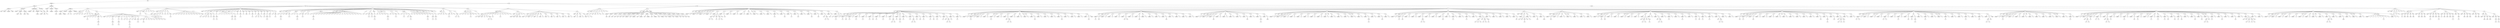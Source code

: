 digraph Tree {
	"t0" [label = "TEI"];
	"t1" [label = "teiHeader"];
	"t2" [label = "fileDesc"];
	"t3" [label = "titleStmt"];
	"t4" [label = "title"];
	"t5" [label = "author"];
	"t6" [label = "principal"];
	"t7" [label = "editor"];
	"t8" [label = "editionStmt"];
	"t9" [label = "edition"];
	"t10" [label = "respStmt"];
	"t11" [label = "name"];
	"t12" [label = "resp"];
	"t13" [label = "respStmt"];
	"t14" [label = "name"];
	"t15" [label = "resp"];
	"t16" [label = "publicationStmt"];
	"t17" [label = "publisher"];
	"t18" [label = "date"];
	"t19" [label = "availability"];
	"t20" [label = "licence"];
	"t21" [label = "idno"];
	"t22" [label = "sourceDesc"];
	"t23" [label = "bibl"];
	"t24" [label = "author"];
	"t25" [label = "title"];
	"t26" [label = "hi"];
	"t27" [label = "profileDesc"];
	"t28" [label = "creation"];
	"t29" [label = "date"];
	"t30" [label = "langUsage"];
	"t31" [label = "language"];
	"t32" [label = "textClass"];
	"t33" [label = "keywords"];
	"t34" [label = "term"];
	"t35" [label = "text"];
	"t36" [label = "front"];
	"t37" [label = "titlePage"];
	"t38" [label = "docTitle"];
	"t39" [label = "titlePart"];
	"t40" [label = "titlePart"];
	"t41" [label = "docAuthor"];
	"t42" [label = "docImprint"];
	"t43" [label = "lb"];
	"t44" [label = "hi"];
	"t45" [label = "docEdition"];
	"t46" [label = "div"];
	"t47" [label = "head"];
	"t48" [label = "p"];
	"t49" [label = "hi"];
	"t50" [label = "hi"];
	"t51" [label = "hi"];
	"t52" [label = "hi"];
	"t53" [label = "p"];
	"t54" [label = "p"];
	"t55" [label = "hi"];
	"t56" [label = "hi"];
	"t57" [label = "hi"];
	"t58" [label = "hi"];
	"t59" [label = "div"];
	"t60" [label = "head"];
	"t61" [label = "div"];
	"t62" [label = "head"];
	"t63" [label = "p"];
	"t64" [label = "hi"];
	"t65" [label = "p"];
	"t66" [label = "p"];
	"t67" [label = "p"];
	"t68" [label = "quote"];
	"t69" [label = "p"];
	"t70" [label = "note"];
	"t71" [label = "hi"];
	"t72" [label = "p"];
	"t73" [label = "div"];
	"t74" [label = "head"];
	"t75" [label = "p"];
	"t76" [label = "p"];
	"t77" [label = "quote"];
	"t78" [label = "p"];
	"t79" [label = "note"];
	"t80" [label = "hi"];
	"t81" [label = "p"];
	"t82" [label = "quote"];
	"t83" [label = "p"];
	"t84" [label = "note"];
	"t85" [label = "hi"];
	"t86" [label = "p"];
	"t87" [label = "hi"];
	"t88" [label = "p"];
	"t89" [label = "p"];
	"t90" [label = "hi"];
	"t91" [label = "hi"];
	"t92" [label = "p"];
	"t93" [label = "quote"];
	"t94" [label = "p"];
	"t95" [label = "note"];
	"t96" [label = "hi"];
	"t97" [label = "hi"];
	"t98" [label = "p"];
	"t99" [label = "hi"];
	"t100" [label = "note"];
	"t101" [label = "p"];
	"t102" [label = "note"];
	"t103" [label = "hi"];
	"t104" [label = "p"];
	"t105" [label = "hi"];
	"t106" [label = "note"];
	"t107" [label = "hi"];
	"t108" [label = "hi"];
	"t109" [label = "hi"];
	"t110" [label = "hi"];
	"t111" [label = "hi"];
	"t112" [label = "p"];
	"t113" [label = "hi"];
	"t114" [label = "hi"];
	"t115" [label = "hi"];
	"t116" [label = "div"];
	"t117" [label = "head"];
	"t118" [label = "p"];
	"t119" [label = "hi"];
	"t120" [label = "quote"];
	"t121" [label = "p"];
	"t122" [label = "note"];
	"t123" [label = "hi"];
	"t124" [label = "p"];
	"t125" [label = "p"];
	"t126" [label = "p"];
	"t127" [label = "p"];
	"t128" [label = "note"];
	"t129" [label = "hi"];
	"t130" [label = "div"];
	"t131" [label = "head"];
	"t132" [label = "p"];
	"t133" [label = "note"];
	"t134" [label = "hi"];
	"t135" [label = "p"];
	"t136" [label = "hi"];
	"t137" [label = "hi"];
	"t138" [label = "hi"];
	"t139" [label = "p"];
	"t140" [label = "hi"];
	"t141" [label = "p"];
	"t142" [label = "hi"];
	"t143" [label = "note"];
	"t144" [label = "hi"];
	"t145" [label = "p"];
	"t146" [label = "hi"];
	"t147" [label = "hi"];
	"t148" [label = "hi"];
	"t149" [label = "hi"];
	"t150" [label = "hi"];
	"t151" [label = "hi"];
	"t152" [label = "hi"];
	"t153" [label = "hi"];
	"t154" [label = "hi"];
	"t155" [label = "hi"];
	"t156" [label = "hi"];
	"t157" [label = "p"];
	"t158" [label = "note"];
	"t159" [label = "hi"];
	"t160" [label = "div"];
	"t161" [label = "head"];
	"t162" [label = "p"];
	"t163" [label = "p"];
	"t164" [label = "hi"];
	"t165" [label = "note"];
	"t166" [label = "hi"];
	"t167" [label = "hi"];
	"t168" [label = "hi"];
	"t169" [label = "note"];
	"t170" [label = "hi"];
	"t171" [label = "quote"];
	"t172" [label = "p"];
	"t173" [label = "note"];
	"t174" [label = "hi"];
	"t175" [label = "p"];
	"t176" [label = "quote"];
	"t177" [label = "p"];
	"t178" [label = "note"];
	"t179" [label = "hi"];
	"t180" [label = "p"];
	"t181" [label = "quote"];
	"t182" [label = "l"];
	"t183" [label = "l"];
	"t184" [label = "l"];
	"t185" [label = "l"];
	"t186" [label = "l"];
	"t187" [label = "l"];
	"t188" [label = "note"];
	"t189" [label = "hi"];
	"t190" [label = "p"];
	"t191" [label = "quote"];
	"t192" [label = "p"];
	"t193" [label = "note"];
	"t194" [label = "hi"];
	"t195" [label = "p"];
	"t196" [label = "p"];
	"t197" [label = "quote"];
	"t198" [label = "p"];
	"t199" [label = "list"];
	"t200" [label = "item"];
	"t201" [label = "hi"];
	"t202" [label = "quote"];
	"t203" [label = "p"];
	"t204" [label = "list"];
	"t205" [label = "item"];
	"t206" [label = "quote"];
	"t207" [label = "p"];
	"t208" [label = "list"];
	"t209" [label = "item"];
	"t210" [label = "hi"];
	"t211" [label = "quote"];
	"t212" [label = "p"];
	"t213" [label = "list"];
	"t214" [label = "item"];
	"t215" [label = "hi"];
	"t216" [label = "hi"];
	"t217" [label = "hi"];
	"t218" [label = "quote"];
	"t219" [label = "p"];
	"t220" [label = "list"];
	"t221" [label = "item"];
	"t222" [label = "hi"];
	"t223" [label = "quote"];
	"t224" [label = "p"];
	"t225" [label = "note"];
	"t226" [label = "hi"];
	"t227" [label = "p"];
	"t228" [label = "note"];
	"t229" [label = "hi"];
	"t230" [label = "p"];
	"t231" [label = "p"];
	"t232" [label = "hi"];
	"t233" [label = "note"];
	"t234" [label = "hi"];
	"t235" [label = "div"];
	"t236" [label = "head"];
	"t237" [label = "p"];
	"t238" [label = "hi"];
	"t239" [label = "quote"];
	"t240" [label = "p"];
	"t241" [label = "note"];
	"t242" [label = "hi"];
	"t243" [label = "p"];
	"t244" [label = "hi"];
	"t245" [label = "note"];
	"t246" [label = "note"];
	"t247" [label = "hi"];
	"t248" [label = "quote"];
	"t249" [label = "p"];
	"t250" [label = "p"];
	"t251" [label = "p"];
	"t252" [label = "note"];
	"t253" [label = "hi"];
	"t254" [label = "p"];
	"t255" [label = "p"];
	"t256" [label = "hi"];
	"t257" [label = "note"];
	"t258" [label = "hi"];
	"t259" [label = "p"];
	"t260" [label = "hi"];
	"t261" [label = "hi"];
	"t262" [label = "quote"];
	"t263" [label = "p"];
	"t264" [label = "p"];
	"t265" [label = "quote"];
	"t266" [label = "p"];
	"t267" [label = "note"];
	"t268" [label = "hi"];
	"t269" [label = "p"];
	"t270" [label = "hi"];
	"t271" [label = "quote"];
	"t272" [label = "p"];
	"t273" [label = "p"];
	"t274" [label = "p"];
	"t275" [label = "p"];
	"t276" [label = "p"];
	"t277" [label = "p"];
	"t278" [label = "p"];
	"t279" [label = "p"];
	"t280" [label = "p"];
	"t281" [label = "p"];
	"t282" [label = "p"];
	"t283" [label = "p"];
	"t284" [label = "p"];
	"t285" [label = "p"];
	"t286" [label = "p"];
	"t287" [label = "p"];
	"t288" [label = "p"];
	"t289" [label = "p"];
	"t290" [label = "hi"];
	"t291" [label = "p"];
	"t292" [label = "hi"];
	"t293" [label = "note"];
	"t294" [label = "hi"];
	"t295" [label = "note"];
	"t296" [label = "hi"];
	"t297" [label = "quote"];
	"t298" [label = "p"];
	"t299" [label = "note"];
	"t300" [label = "hi"];
	"t301" [label = "p"];
	"t302" [label = "hi"];
	"t303" [label = "hi"];
	"t304" [label = "hi"];
	"t305" [label = "hi"];
	"t306" [label = "quote"];
	"t307" [label = "p"];
	"t308" [label = "note"];
	"t309" [label = "hi"];
	"t310" [label = "p"];
	"t311" [label = "p"];
	"t312" [label = "hi"];
	"t313" [label = "hi"];
	"t314" [label = "note"];
	"t315" [label = "hi"];
	"t316" [label = "p"];
	"t317" [label = "hi"];
	"t318" [label = "quote"];
	"t319" [label = "p"];
	"t320" [label = "p"];
	"t321" [label = "hi"];
	"t322" [label = "p"];
	"t323" [label = "p"];
	"t324" [label = "hi"];
	"t325" [label = "note"];
	"t326" [label = "hi"];
	"t327" [label = "p"];
	"t328" [label = "hi"];
	"t329" [label = "hi"];
	"t330" [label = "hi"];
	"t331" [label = "hi"];
	"t332" [label = "p"];
	"t333" [label = "hi"];
	"t334" [label = "hi"];
	"t335" [label = "quote"];
	"t336" [label = "p"];
	"t337" [label = "note"];
	"t338" [label = "hi"];
	"t339" [label = "p"];
	"t340" [label = "hi"];
	"t341" [label = "quote"];
	"t342" [label = "p"];
	"t343" [label = "note"];
	"t344" [label = "hi"];
	"t345" [label = "p"];
	"t346" [label = "p"];
	"t347" [label = "quote"];
	"t348" [label = "p"];
	"t349" [label = "note"];
	"t350" [label = "hi"];
	"t351" [label = "p"];
	"t352" [label = "div"];
	"t353" [label = "head"];
	"t354" [label = "p"];
	"t355" [label = "hi"];
	"t356" [label = "hi"];
	"t357" [label = "hi"];
	"t358" [label = "hi"];
	"t359" [label = "p"];
	"t360" [label = "note"];
	"t361" [label = "hi"];
	"t362" [label = "hi"];
	"t363" [label = "hi"];
	"t364" [label = "p"];
	"t365" [label = "note"];
	"t366" [label = "hi"];
	"t367" [label = "hi"];
	"t368" [label = "div"];
	"t369" [label = "head"];
	"t370" [label = "p"];
	"t371" [label = "hi"];
	"t372" [label = "hi"];
	"t373" [label = "hi"];
	"t374" [label = "hi"];
	"t375" [label = "note"];
	"t376" [label = "hi"];
	"t377" [label = "hi"];
	"t378" [label = "hi"];
	"t379" [label = "p"];
	"t380" [label = "p"];
	"t381" [label = "hi"];
	"t382" [label = "div"];
	"t383" [label = "head"];
	"t384" [label = "div"];
	"t385" [label = "head"];
	"t386" [label = "p"];
	"t387" [label = "hi"];
	"t388" [label = "note"];
	"t389" [label = "note"];
	"t390" [label = "hi"];
	"t391" [label = "hi"];
	"t392" [label = "note"];
	"t393" [label = "hi"];
	"t394" [label = "hi"];
	"t395" [label = "p"];
	"t396" [label = "p"];
	"t397" [label = "p"];
	"t398" [label = "hi"];
	"t399" [label = "p"];
	"t400" [label = "p"];
	"t401" [label = "p"];
	"t402" [label = "hi"];
	"t403" [label = "p"];
	"t404" [label = "p"];
	"t405" [label = "p"];
	"t406" [label = "p"];
	"t407" [label = "div"];
	"t408" [label = "head"];
	"t409" [label = "p"];
	"t410" [label = "list"];
	"t411" [label = "item"];
	"t412" [label = "item"];
	"t413" [label = "item"];
	"t414" [label = "item"];
	"t415" [label = "p"];
	"t416" [label = "p"];
	"t417" [label = "div"];
	"t418" [label = "head"];
	"t419" [label = "p"];
	"t420" [label = "div"];
	"t421" [label = "head"];
	"t422" [label = "p"];
	"t423" [label = "div"];
	"t424" [label = "head"];
	"t425" [label = "p"];
	"t426" [label = "div"];
	"t427" [label = "head"];
	"t428" [label = "p"];
	"t429" [label = "div"];
	"t430" [label = "head"];
	"t431" [label = "p"];
	"t432" [label = "div"];
	"t433" [label = "head"];
	"t434" [label = "p"];
	"t435" [label = "div"];
	"t436" [label = "head"];
	"t437" [label = "p"];
	"t438" [label = "div"];
	"t439" [label = "head"];
	"t440" [label = "p"];
	"t441" [label = "div"];
	"t442" [label = "head"];
	"t443" [label = "p"];
	"t444" [label = "div"];
	"t445" [label = "head"];
	"t446" [label = "p"];
	"t447" [label = "div"];
	"t448" [label = "head"];
	"t449" [label = "div"];
	"t450" [label = "head"];
	"t451" [label = "p"];
	"t452" [label = "div"];
	"t453" [label = "head"];
	"t454" [label = "p"];
	"t455" [label = "div"];
	"t456" [label = "head"];
	"t457" [label = "p"];
	"t458" [label = "body"];
	"t459" [label = "div"];
	"t460" [label = "pb"];
	"t461" [label = "head"];
	"t462" [label = "note"];
	"t463" [label = "hi"];
	"t464" [label = "p"];
	"t465" [label = "hi"];
	"t466" [label = "p"];
	"t467" [label = "pb"];
	"t468" [label = "pb"];
	"t469" [label = "hi"];
	"t470" [label = "hi"];
	"t471" [label = "p"];
	"t472" [label = "p"];
	"t473" [label = "hi"];
	"t474" [label = "p"];
	"t475" [label = "p"];
	"t476" [label = "div"];
	"t477" [label = "pb"];
	"t478" [label = "head"];
	"t479" [label = "castList"];
	"t480" [label = "castItem"];
	"t481" [label = "role"];
	"t482" [label = "castItem"];
	"t483" [label = "role"];
	"t484" [label = "castItem"];
	"t485" [label = "role"];
	"t486" [label = "castItem"];
	"t487" [label = "role"];
	"t488" [label = "castItem"];
	"t489" [label = "role"];
	"t490" [label = "castItem"];
	"t491" [label = "role"];
	"t492" [label = "castItem"];
	"t493" [label = "role"];
	"t494" [label = "roleDesc"];
	"t495" [label = "castItem"];
	"t496" [label = "role"];
	"t497" [label = "roleDesc"];
	"t498" [label = "castItem"];
	"t499" [label = "role"];
	"t500" [label = "roleDesc"];
	"t501" [label = "castItem"];
	"t502" [label = "role"];
	"t503" [label = "roleDesc"];
	"t504" [label = "castItem"];
	"t505" [label = "role"];
	"t506" [label = "roleDesc"];
	"t507" [label = "castItem"];
	"t508" [label = "role"];
	"t509" [label = "roleDesc"];
	"t510" [label = "castItem"];
	"t511" [label = "role"];
	"t512" [label = "roleDesc"];
	"t513" [label = "castItem"];
	"t514" [label = "role"];
	"t515" [label = "roleDesc"];
	"t516" [label = "castItem"];
	"t517" [label = "role"];
	"t518" [label = "castItem"];
	"t519" [label = "role"];
	"t520" [label = "castItem"];
	"t521" [label = "role"];
	"t522" [label = "castItem"];
	"t523" [label = "role"];
	"t524" [label = "stage"];
	"t525" [label = "div"];
	"t526" [label = "pb"];
	"t527" [label = "head"];
	"t528" [label = "stage"];
	"t529" [label = "sp"];
	"t530" [label = "speaker"];
	"t531" [label = "p"];
	"t532" [label = "sp"];
	"t533" [label = "speaker"];
	"t534" [label = "p"];
	"t535" [label = "pb"];
	"t536" [label = "sp"];
	"t537" [label = "speaker"];
	"t538" [label = "p"];
	"t539" [label = "sp"];
	"t540" [label = "speaker"];
	"t541" [label = "p"];
	"t542" [label = "sp"];
	"t543" [label = "speaker"];
	"t544" [label = "p"];
	"t545" [label = "note"];
	"t546" [label = "hi"];
	"t547" [label = "hi"];
	"t548" [label = "pb"];
	"t549" [label = "note"];
	"t550" [label = "hi"];
	"t551" [label = "note"];
	"t552" [label = "hi"];
	"t553" [label = "hi"];
	"t554" [label = "pb"];
	"t555" [label = "sp"];
	"t556" [label = "speaker"];
	"t557" [label = "p"];
	"t558" [label = "pb"];
	"t559" [label = "sp"];
	"t560" [label = "speaker"];
	"t561" [label = "p"];
	"t562" [label = "sp"];
	"t563" [label = "speaker"];
	"t564" [label = "p"];
	"t565" [label = "sp"];
	"t566" [label = "speaker"];
	"t567" [label = "p"];
	"t568" [label = "sp"];
	"t569" [label = "speaker"];
	"t570" [label = "p"];
	"t571" [label = "sp"];
	"t572" [label = "speaker"];
	"t573" [label = "p"];
	"t574" [label = "pb"];
	"t575" [label = "sp"];
	"t576" [label = "speaker"];
	"t577" [label = "p"];
	"t578" [label = "sp"];
	"t579" [label = "speaker"];
	"t580" [label = "p"];
	"t581" [label = "sp"];
	"t582" [label = "speaker"];
	"t583" [label = "hi"];
	"t584" [label = "p"];
	"t585" [label = "sp"];
	"t586" [label = "speaker"];
	"t587" [label = "p"];
	"t588" [label = "pb"];
	"t589" [label = "sp"];
	"t590" [label = "speaker"];
	"t591" [label = "p"];
	"t592" [label = "hi"];
	"t593" [label = "sp"];
	"t594" [label = "speaker"];
	"t595" [label = "p"];
	"t596" [label = "pb"];
	"t597" [label = "sp"];
	"t598" [label = "speaker"];
	"t599" [label = "p"];
	"t600" [label = "sp"];
	"t601" [label = "speaker"];
	"t602" [label = "p"];
	"t603" [label = "pb"];
	"t604" [label = "sp"];
	"t605" [label = "speaker"];
	"t606" [label = "p"];
	"t607" [label = "pb"];
	"t608" [label = "sp"];
	"t609" [label = "speaker"];
	"t610" [label = "p"];
	"t611" [label = "pb"];
	"t612" [label = "note"];
	"t613" [label = "hi"];
	"t614" [label = "hi"];
	"t615" [label = "sp"];
	"t616" [label = "speaker"];
	"t617" [label = "p"];
	"t618" [label = "pb"];
	"t619" [label = "sp"];
	"t620" [label = "speaker"];
	"t621" [label = "p"];
	"t622" [label = "p"];
	"t623" [label = "hi"];
	"t624" [label = "div"];
	"t625" [label = "pb"];
	"t626" [label = "head"];
	"t627" [label = "div"];
	"t628" [label = "head"];
	"t629" [label = "stage"];
	"t630" [label = "sp"];
	"t631" [label = "speaker"];
	"t632" [label = "hi"];
	"t633" [label = "p"];
	"t634" [label = "sp"];
	"t635" [label = "speaker"];
	"t636" [label = "hi"];
	"t637" [label = "p"];
	"t638" [label = "pb"];
	"t639" [label = "sp"];
	"t640" [label = "speaker"];
	"t641" [label = "hi"];
	"t642" [label = "p"];
	"t643" [label = "sp"];
	"t644" [label = "speaker"];
	"t645" [label = "hi"];
	"t646" [label = "p"];
	"t647" [label = "sp"];
	"t648" [label = "speaker"];
	"t649" [label = "hi"];
	"t650" [label = "p"];
	"t651" [label = "sp"];
	"t652" [label = "speaker"];
	"t653" [label = "hi"];
	"t654" [label = "p"];
	"t655" [label = "pb"];
	"t656" [label = "sp"];
	"t657" [label = "speaker"];
	"t658" [label = "hi"];
	"t659" [label = "p"];
	"t660" [label = "sp"];
	"t661" [label = "speaker"];
	"t662" [label = "hi"];
	"t663" [label = "p"];
	"t664" [label = "sp"];
	"t665" [label = "speaker"];
	"t666" [label = "hi"];
	"t667" [label = "p"];
	"t668" [label = "note"];
	"t669" [label = "hi"];
	"t670" [label = "hi"];
	"t671" [label = "pb"];
	"t672" [label = "sp"];
	"t673" [label = "speaker"];
	"t674" [label = "hi"];
	"t675" [label = "p"];
	"t676" [label = "note"];
	"t677" [label = "hi"];
	"t678" [label = "sp"];
	"t679" [label = "speaker"];
	"t680" [label = "hi"];
	"t681" [label = "p"];
	"t682" [label = "sp"];
	"t683" [label = "speaker"];
	"t684" [label = "hi"];
	"t685" [label = "p"];
	"t686" [label = "note"];
	"t687" [label = "hi"];
	"t688" [label = "hi"];
	"t689" [label = "sp"];
	"t690" [label = "speaker"];
	"t691" [label = "hi"];
	"t692" [label = "p"];
	"t693" [label = "pb"];
	"t694" [label = "sp"];
	"t695" [label = "speaker"];
	"t696" [label = "hi"];
	"t697" [label = "p"];
	"t698" [label = "sp"];
	"t699" [label = "speaker"];
	"t700" [label = "hi"];
	"t701" [label = "p"];
	"t702" [label = "pb"];
	"t703" [label = "sp"];
	"t704" [label = "speaker"];
	"t705" [label = "hi"];
	"t706" [label = "p"];
	"t707" [label = "sp"];
	"t708" [label = "speaker"];
	"t709" [label = "hi"];
	"t710" [label = "p"];
	"t711" [label = "pb"];
	"t712" [label = "note"];
	"t713" [label = "hi"];
	"t714" [label = "hi"];
	"t715" [label = "sp"];
	"t716" [label = "speaker"];
	"t717" [label = "hi"];
	"t718" [label = "p"];
	"t719" [label = "sp"];
	"t720" [label = "speaker"];
	"t721" [label = "hi"];
	"t722" [label = "p"];
	"t723" [label = "div"];
	"t724" [label = "pb"];
	"t725" [label = "head"];
	"t726" [label = "stage"];
	"t727" [label = "sp"];
	"t728" [label = "speaker"];
	"t729" [label = "p"];
	"t730" [label = "sp"];
	"t731" [label = "speaker"];
	"t732" [label = "hi"];
	"t733" [label = "p"];
	"t734" [label = "sp"];
	"t735" [label = "speaker"];
	"t736" [label = "p"];
	"t737" [label = "sp"];
	"t738" [label = "speaker"];
	"t739" [label = "p"];
	"t740" [label = "pb"];
	"t741" [label = "sp"];
	"t742" [label = "speaker"];
	"t743" [label = "hi"];
	"t744" [label = "p"];
	"t745" [label = "sp"];
	"t746" [label = "speaker"];
	"t747" [label = "p"];
	"t748" [label = "sp"];
	"t749" [label = "speaker"];
	"t750" [label = "p"];
	"t751" [label = "pb"];
	"t752" [label = "note"];
	"t753" [label = "hi"];
	"t754" [label = "hi"];
	"t755" [label = "sp"];
	"t756" [label = "speaker"];
	"t757" [label = "p"];
	"t758" [label = "sp"];
	"t759" [label = "speaker"];
	"t760" [label = "p"];
	"t761" [label = "sp"];
	"t762" [label = "speaker"];
	"t763" [label = "p"];
	"t764" [label = "pb"];
	"t765" [label = "sp"];
	"t766" [label = "speaker"];
	"t767" [label = "p"];
	"t768" [label = "pb"];
	"t769" [label = "sp"];
	"t770" [label = "speaker"];
	"t771" [label = "p"];
	"t772" [label = "sp"];
	"t773" [label = "speaker"];
	"t774" [label = "p"];
	"t775" [label = "sp"];
	"t776" [label = "speaker"];
	"t777" [label = "p"];
	"t778" [label = "sp"];
	"t779" [label = "speaker"];
	"t780" [label = "p"];
	"t781" [label = "pb"];
	"t782" [label = "sp"];
	"t783" [label = "speaker"];
	"t784" [label = "p"];
	"t785" [label = "sp"];
	"t786" [label = "speaker"];
	"t787" [label = "p"];
	"t788" [label = "sp"];
	"t789" [label = "speaker"];
	"t790" [label = "p"];
	"t791" [label = "sp"];
	"t792" [label = "speaker"];
	"t793" [label = "p"];
	"t794" [label = "pb"];
	"t795" [label = "stage"];
	"t796" [label = "div"];
	"t797" [label = "head"];
	"t798" [label = "stage"];
	"t799" [label = "sp"];
	"t800" [label = "speaker"];
	"t801" [label = "hi"];
	"t802" [label = "p"];
	"t803" [label = "pb"];
	"t804" [label = "sp"];
	"t805" [label = "speaker"];
	"t806" [label = "p"];
	"t807" [label = "sp"];
	"t808" [label = "speaker"];
	"t809" [label = "p"];
	"t810" [label = "sp"];
	"t811" [label = "speaker"];
	"t812" [label = "p"];
	"t813" [label = "sp"];
	"t814" [label = "speaker"];
	"t815" [label = "p"];
	"t816" [label = "pb"];
	"t817" [label = "pb"];
	"t818" [label = "sp"];
	"t819" [label = "speaker"];
	"t820" [label = "p"];
	"t821" [label = "sp"];
	"t822" [label = "speaker"];
	"t823" [label = "p"];
	"t824" [label = "pb"];
	"t825" [label = "sp"];
	"t826" [label = "speaker"];
	"t827" [label = "p"];
	"t828" [label = "sp"];
	"t829" [label = "speaker"];
	"t830" [label = "p"];
	"t831" [label = "sp"];
	"t832" [label = "speaker"];
	"t833" [label = "p"];
	"t834" [label = "sp"];
	"t835" [label = "speaker"];
	"t836" [label = "p"];
	"t837" [label = "pb"];
	"t838" [label = "sp"];
	"t839" [label = "speaker"];
	"t840" [label = "p"];
	"t841" [label = "sp"];
	"t842" [label = "speaker"];
	"t843" [label = "p"];
	"t844" [label = "sp"];
	"t845" [label = "speaker"];
	"t846" [label = "p"];
	"t847" [label = "sp"];
	"t848" [label = "speaker"];
	"t849" [label = "p"];
	"t850" [label = "div"];
	"t851" [label = "pb"];
	"t852" [label = "head"];
	"t853" [label = "stage"];
	"t854" [label = "sp"];
	"t855" [label = "speaker"];
	"t856" [label = "p"];
	"t857" [label = "sp"];
	"t858" [label = "speaker"];
	"t859" [label = "p"];
	"t860" [label = "sp"];
	"t861" [label = "speaker"];
	"t862" [label = "p"];
	"t863" [label = "pb"];
	"t864" [label = "sp"];
	"t865" [label = "speaker"];
	"t866" [label = "p"];
	"t867" [label = "sp"];
	"t868" [label = "speaker"];
	"t869" [label = "p"];
	"t870" [label = "sp"];
	"t871" [label = "speaker"];
	"t872" [label = "p"];
	"t873" [label = "sp"];
	"t874" [label = "speaker"];
	"t875" [label = "p"];
	"t876" [label = "sp"];
	"t877" [label = "speaker"];
	"t878" [label = "p"];
	"t879" [label = "pb"];
	"t880" [label = "sp"];
	"t881" [label = "speaker"];
	"t882" [label = "p"];
	"t883" [label = "sp"];
	"t884" [label = "speaker"];
	"t885" [label = "p"];
	"t886" [label = "note"];
	"t887" [label = "hi"];
	"t888" [label = "sp"];
	"t889" [label = "speaker"];
	"t890" [label = "p"];
	"t891" [label = "note"];
	"t892" [label = "div"];
	"t893" [label = "pb"];
	"t894" [label = "head"];
	"t895" [label = "stage"];
	"t896" [label = "sp"];
	"t897" [label = "speaker"];
	"t898" [label = "p"];
	"t899" [label = "sp"];
	"t900" [label = "speaker"];
	"t901" [label = "p"];
	"t902" [label = "sp"];
	"t903" [label = "speaker"];
	"t904" [label = "p"];
	"t905" [label = "sp"];
	"t906" [label = "speaker"];
	"t907" [label = "p"];
	"t908" [label = "sp"];
	"t909" [label = "speaker"];
	"t910" [label = "p"];
	"t911" [label = "sp"];
	"t912" [label = "speaker"];
	"t913" [label = "p"];
	"t914" [label = "sp"];
	"t915" [label = "speaker"];
	"t916" [label = "p"];
	"t917" [label = "sp"];
	"t918" [label = "speaker"];
	"t919" [label = "p"];
	"t920" [label = "sp"];
	"t921" [label = "speaker"];
	"t922" [label = "p"];
	"t923" [label = "pb"];
	"t924" [label = "sp"];
	"t925" [label = "speaker"];
	"t926" [label = "p"];
	"t927" [label = "sp"];
	"t928" [label = "speaker"];
	"t929" [label = "p"];
	"t930" [label = "sp"];
	"t931" [label = "speaker"];
	"t932" [label = "p"];
	"t933" [label = "sp"];
	"t934" [label = "speaker"];
	"t935" [label = "p"];
	"t936" [label = "pb"];
	"t937" [label = "sp"];
	"t938" [label = "speaker"];
	"t939" [label = "p"];
	"t940" [label = "sp"];
	"t941" [label = "speaker"];
	"t942" [label = "p"];
	"t943" [label = "note"];
	"t944" [label = "hi"];
	"t945" [label = "sp"];
	"t946" [label = "speaker"];
	"t947" [label = "p"];
	"t948" [label = "sp"];
	"t949" [label = "speaker"];
	"t950" [label = "p"];
	"t951" [label = "pb"];
	"t952" [label = "sp"];
	"t953" [label = "speaker"];
	"t954" [label = "p"];
	"t955" [label = "div"];
	"t956" [label = "head"];
	"t957" [label = "stage"];
	"t958" [label = "sp"];
	"t959" [label = "speaker"];
	"t960" [label = "p"];
	"t961" [label = "sp"];
	"t962" [label = "speaker"];
	"t963" [label = "hi"];
	"t964" [label = "p"];
	"t965" [label = "pb"];
	"t966" [label = "sp"];
	"t967" [label = "speaker"];
	"t968" [label = "p"];
	"t969" [label = "sp"];
	"t970" [label = "speaker"];
	"t971" [label = "p"];
	"t972" [label = "sp"];
	"t973" [label = "speaker"];
	"t974" [label = "p"];
	"t975" [label = "note"];
	"t976" [label = "hi"];
	"t977" [label = "hi"];
	"t978" [label = "sp"];
	"t979" [label = "speaker"];
	"t980" [label = "p"];
	"t981" [label = "sp"];
	"t982" [label = "speaker"];
	"t983" [label = "p"];
	"t984" [label = "sp"];
	"t985" [label = "speaker"];
	"t986" [label = "p"];
	"t987" [label = "pb"];
	"t988" [label = "sp"];
	"t989" [label = "speaker"];
	"t990" [label = "p"];
	"t991" [label = "sp"];
	"t992" [label = "speaker"];
	"t993" [label = "hi"];
	"t994" [label = "p"];
	"t995" [label = "sp"];
	"t996" [label = "speaker"];
	"t997" [label = "p"];
	"t998" [label = "sp"];
	"t999" [label = "speaker"];
	"t1000" [label = "hi"];
	"t1001" [label = "p"];
	"t1002" [label = "sp"];
	"t1003" [label = "speaker"];
	"t1004" [label = "p"];
	"t1005" [label = "sp"];
	"t1006" [label = "speaker"];
	"t1007" [label = "p"];
	"t1008" [label = "note"];
	"t1009" [label = "hi"];
	"t1010" [label = "hi"];
	"t1011" [label = "hi"];
	"t1012" [label = "pb"];
	"t1013" [label = "note"];
	"t1014" [label = "hi"];
	"t1015" [label = "hi"];
	"t1016" [label = "note"];
	"t1017" [label = "hi"];
	"t1018" [label = "sp"];
	"t1019" [label = "speaker"];
	"t1020" [label = "p"];
	"t1021" [label = "sp"];
	"t1022" [label = "speaker"];
	"t1023" [label = "p"];
	"t1024" [label = "sp"];
	"t1025" [label = "speaker"];
	"t1026" [label = "p"];
	"t1027" [label = "sp"];
	"t1028" [label = "speaker"];
	"t1029" [label = "p"];
	"t1030" [label = "sp"];
	"t1031" [label = "speaker"];
	"t1032" [label = "p"];
	"t1033" [label = "pb"];
	"t1034" [label = "div"];
	"t1035" [label = "head"];
	"t1036" [label = "stage"];
	"t1037" [label = "sp"];
	"t1038" [label = "speaker"];
	"t1039" [label = "p"];
	"t1040" [label = "pb"];
	"t1041" [label = "pb"];
	"t1042" [label = "note"];
	"t1043" [label = "hi"];
	"t1044" [label = "pb"];
	"t1045" [label = "sp"];
	"t1046" [label = "speaker"];
	"t1047" [label = "hi"];
	"t1048" [label = "p"];
	"t1049" [label = "sp"];
	"t1050" [label = "speaker"];
	"t1051" [label = "p"];
	"t1052" [label = "pb"];
	"t1053" [label = "sp"];
	"t1054" [label = "speaker"];
	"t1055" [label = "p"];
	"t1056" [label = "note"];
	"t1057" [label = "div"];
	"t1058" [label = "head"];
	"t1059" [label = "stage"];
	"t1060" [label = "sp"];
	"t1061" [label = "speaker"];
	"t1062" [label = "p"];
	"t1063" [label = "pb"];
	"t1064" [label = "sp"];
	"t1065" [label = "speaker"];
	"t1066" [label = "p"];
	"t1067" [label = "sp"];
	"t1068" [label = "speaker"];
	"t1069" [label = "p"];
	"t1070" [label = "sp"];
	"t1071" [label = "speaker"];
	"t1072" [label = "p"];
	"t1073" [label = "pb"];
	"t1074" [label = "sp"];
	"t1075" [label = "speaker"];
	"t1076" [label = "p"];
	"t1077" [label = "sp"];
	"t1078" [label = "speaker"];
	"t1079" [label = "p"];
	"t1080" [label = "sp"];
	"t1081" [label = "speaker"];
	"t1082" [label = "p"];
	"t1083" [label = "div"];
	"t1084" [label = "head"];
	"t1085" [label = "stage"];
	"t1086" [label = "sp"];
	"t1087" [label = "speaker"];
	"t1088" [label = "p"];
	"t1089" [label = "sp"];
	"t1090" [label = "speaker"];
	"t1091" [label = "hi"];
	"t1092" [label = "p"];
	"t1093" [label = "pb"];
	"t1094" [label = "sp"];
	"t1095" [label = "speaker"];
	"t1096" [label = "p"];
	"t1097" [label = "sp"];
	"t1098" [label = "speaker"];
	"t1099" [label = "p"];
	"t1100" [label = "pb"];
	"t1101" [label = "sp"];
	"t1102" [label = "speaker"];
	"t1103" [label = "p"];
	"t1104" [label = "sp"];
	"t1105" [label = "speaker"];
	"t1106" [label = "p"];
	"t1107" [label = "sp"];
	"t1108" [label = "speaker"];
	"t1109" [label = "p"];
	"t1110" [label = "sp"];
	"t1111" [label = "speaker"];
	"t1112" [label = "p"];
	"t1113" [label = "pb"];
	"t1114" [label = "note"];
	"t1115" [label = "hi"];
	"t1116" [label = "hi"];
	"t1117" [label = "pb"];
	"t1118" [label = "note"];
	"t1119" [label = "hi"];
	"t1120" [label = "sp"];
	"t1121" [label = "speaker"];
	"t1122" [label = "p"];
	"t1123" [label = "sp"];
	"t1124" [label = "speaker"];
	"t1125" [label = "p"];
	"t1126" [label = "pb"];
	"t1127" [label = "note"];
	"t1128" [label = "hi"];
	"t1129" [label = "hi"];
	"t1130" [label = "sp"];
	"t1131" [label = "speaker"];
	"t1132" [label = "p"];
	"t1133" [label = "sp"];
	"t1134" [label = "speaker"];
	"t1135" [label = "hi"];
	"t1136" [label = "p"];
	"t1137" [label = "sp"];
	"t1138" [label = "speaker"];
	"t1139" [label = "p"];
	"t1140" [label = "sp"];
	"t1141" [label = "speaker"];
	"t1142" [label = "hi"];
	"t1143" [label = "p"];
	"t1144" [label = "sp"];
	"t1145" [label = "speaker"];
	"t1146" [label = "p"];
	"t1147" [label = "sp"];
	"t1148" [label = "speaker"];
	"t1149" [label = "hi"];
	"t1150" [label = "p"];
	"t1151" [label = "pb"];
	"t1152" [label = "sp"];
	"t1153" [label = "speaker"];
	"t1154" [label = "hi"];
	"t1155" [label = "p"];
	"t1156" [label = "sp"];
	"t1157" [label = "speaker"];
	"t1158" [label = "hi"];
	"t1159" [label = "p"];
	"t1160" [label = "sp"];
	"t1161" [label = "speaker"];
	"t1162" [label = "p"];
	"t1163" [label = "pb"];
	"t1164" [label = "note"];
	"t1165" [label = "hi"];
	"t1166" [label = "hi"];
	"t1167" [label = "sp"];
	"t1168" [label = "speaker"];
	"t1169" [label = "p"];
	"t1170" [label = "sp"];
	"t1171" [label = "speaker"];
	"t1172" [label = "p"];
	"t1173" [label = "div"];
	"t1174" [label = "pb"];
	"t1175" [label = "head"];
	"t1176" [label = "stage"];
	"t1177" [label = "sp"];
	"t1178" [label = "speaker"];
	"t1179" [label = "p"];
	"t1180" [label = "pb"];
	"t1181" [label = "sp"];
	"t1182" [label = "speaker"];
	"t1183" [label = "hi"];
	"t1184" [label = "p"];
	"t1185" [label = "sp"];
	"t1186" [label = "speaker"];
	"t1187" [label = "p"];
	"t1188" [label = "pb"];
	"t1189" [label = "sp"];
	"t1190" [label = "speaker"];
	"t1191" [label = "p"];
	"t1192" [label = "sp"];
	"t1193" [label = "speaker"];
	"t1194" [label = "p"];
	"t1195" [label = "sp"];
	"t1196" [label = "speaker"];
	"t1197" [label = "p"];
	"t1198" [label = "sp"];
	"t1199" [label = "speaker"];
	"t1200" [label = "p"];
	"t1201" [label = "pb"];
	"t1202" [label = "sp"];
	"t1203" [label = "speaker"];
	"t1204" [label = "p"];
	"t1205" [label = "sp"];
	"t1206" [label = "speaker"];
	"t1207" [label = "p"];
	"t1208" [label = "sp"];
	"t1209" [label = "speaker"];
	"t1210" [label = "p"];
	"t1211" [label = "sp"];
	"t1212" [label = "speaker"];
	"t1213" [label = "p"];
	"t1214" [label = "sp"];
	"t1215" [label = "speaker"];
	"t1216" [label = "p"];
	"t1217" [label = "sp"];
	"t1218" [label = "speaker"];
	"t1219" [label = "p"];
	"t1220" [label = "pb"];
	"t1221" [label = "sp"];
	"t1222" [label = "speaker"];
	"t1223" [label = "p"];
	"t1224" [label = "note"];
	"t1225" [label = "hi"];
	"t1226" [label = "sp"];
	"t1227" [label = "speaker"];
	"t1228" [label = "p"];
	"t1229" [label = "pb"];
	"t1230" [label = "sp"];
	"t1231" [label = "speaker"];
	"t1232" [label = "p"];
	"t1233" [label = "pb"];
	"t1234" [label = "note"];
	"t1235" [label = "hi"];
	"t1236" [label = "hi"];
	"t1237" [label = "note"];
	"t1238" [label = "hi"];
	"t1239" [label = "sp"];
	"t1240" [label = "speaker"];
	"t1241" [label = "p"];
	"t1242" [label = "sp"];
	"t1243" [label = "speaker"];
	"t1244" [label = "p"];
	"t1245" [label = "div"];
	"t1246" [label = "head"];
	"t1247" [label = "stage"];
	"t1248" [label = "sp"];
	"t1249" [label = "speaker"];
	"t1250" [label = "hi"];
	"t1251" [label = "hi"];
	"t1252" [label = "p"];
	"t1253" [label = "sp"];
	"t1254" [label = "speaker"];
	"t1255" [label = "p"];
	"t1256" [label = "pb"];
	"t1257" [label = "sp"];
	"t1258" [label = "speaker"];
	"t1259" [label = "p"];
	"t1260" [label = "sp"];
	"t1261" [label = "speaker"];
	"t1262" [label = "p"];
	"t1263" [label = "sp"];
	"t1264" [label = "speaker"];
	"t1265" [label = "hi"];
	"t1266" [label = "hi"];
	"t1267" [label = "p"];
	"t1268" [label = "sp"];
	"t1269" [label = "speaker"];
	"t1270" [label = "p"];
	"t1271" [label = "sp"];
	"t1272" [label = "speaker"];
	"t1273" [label = "hi"];
	"t1274" [label = "p"];
	"t1275" [label = "sp"];
	"t1276" [label = "speaker"];
	"t1277" [label = "p"];
	"t1278" [label = "pb"];
	"t1279" [label = "sp"];
	"t1280" [label = "speaker"];
	"t1281" [label = "hi"];
	"t1282" [label = "p"];
	"t1283" [label = "note"];
	"t1284" [label = "hi"];
	"t1285" [label = "sp"];
	"t1286" [label = "speaker"];
	"t1287" [label = "p"];
	"t1288" [label = "sp"];
	"t1289" [label = "speaker"];
	"t1290" [label = "hi"];
	"t1291" [label = "p"];
	"t1292" [label = "sp"];
	"t1293" [label = "speaker"];
	"t1294" [label = "p"];
	"t1295" [label = "sp"];
	"t1296" [label = "speaker"];
	"t1297" [label = "p"];
	"t1298" [label = "pb"];
	"t1299" [label = "sp"];
	"t1300" [label = "speaker"];
	"t1301" [label = "hi"];
	"t1302" [label = "p"];
	"t1303" [label = "sp"];
	"t1304" [label = "speaker"];
	"t1305" [label = "p"];
	"t1306" [label = "sp"];
	"t1307" [label = "speaker"];
	"t1308" [label = "p"];
	"t1309" [label = "sp"];
	"t1310" [label = "speaker"];
	"t1311" [label = "hi"];
	"t1312" [label = "p"];
	"t1313" [label = "sp"];
	"t1314" [label = "speaker"];
	"t1315" [label = "p"];
	"t1316" [label = "sp"];
	"t1317" [label = "speaker"];
	"t1318" [label = "hi"];
	"t1319" [label = "p"];
	"t1320" [label = "sp"];
	"t1321" [label = "speaker"];
	"t1322" [label = "p"];
	"t1323" [label = "note"];
	"t1324" [label = "hi"];
	"t1325" [label = "hi"];
	"t1326" [label = "pb"];
	"t1327" [label = "stage"];
	"t1328" [label = "div"];
	"t1329" [label = "pb"];
	"t1330" [label = "head"];
	"t1331" [label = "stage"];
	"t1332" [label = "sp"];
	"t1333" [label = "speaker"];
	"t1334" [label = "p"];
	"t1335" [label = "sp"];
	"t1336" [label = "speaker"];
	"t1337" [label = "hi"];
	"t1338" [label = "p"];
	"t1339" [label = "sp"];
	"t1340" [label = "speaker"];
	"t1341" [label = "p"];
	"t1342" [label = "sp"];
	"t1343" [label = "speaker"];
	"t1344" [label = "p"];
	"t1345" [label = "sp"];
	"t1346" [label = "speaker"];
	"t1347" [label = "p"];
	"t1348" [label = "pb"];
	"t1349" [label = "sp"];
	"t1350" [label = "speaker"];
	"t1351" [label = "p"];
	"t1352" [label = "sp"];
	"t1353" [label = "speaker"];
	"t1354" [label = "p"];
	"t1355" [label = "sp"];
	"t1356" [label = "speaker"];
	"t1357" [label = "p"];
	"t1358" [label = "sp"];
	"t1359" [label = "speaker"];
	"t1360" [label = "p"];
	"t1361" [label = "sp"];
	"t1362" [label = "speaker"];
	"t1363" [label = "p"];
	"t1364" [label = "pb"];
	"t1365" [label = "sp"];
	"t1366" [label = "speaker"];
	"t1367" [label = "p"];
	"t1368" [label = "sp"];
	"t1369" [label = "speaker"];
	"t1370" [label = "hi"];
	"t1371" [label = "p"];
	"t1372" [label = "div"];
	"t1373" [label = "pb"];
	"t1374" [label = "head"];
	"t1375" [label = "stage"];
	"t1376" [label = "sp"];
	"t1377" [label = "speaker"];
	"t1378" [label = "p"];
	"t1379" [label = "sp"];
	"t1380" [label = "speaker"];
	"t1381" [label = "p"];
	"t1382" [label = "pb"];
	"t1383" [label = "note"];
	"t1384" [label = "hi"];
	"t1385" [label = "hi"];
	"t1386" [label = "sp"];
	"t1387" [label = "speaker"];
	"t1388" [label = "hi"];
	"t1389" [label = "p"];
	"t1390" [label = "sp"];
	"t1391" [label = "speaker"];
	"t1392" [label = "hi"];
	"t1393" [label = "hi"];
	"t1394" [label = "p"];
	"t1395" [label = "sp"];
	"t1396" [label = "speaker"];
	"t1397" [label = "p"];
	"t1398" [label = "pb"];
	"t1399" [label = "note"];
	"t1400" [label = "hi"];
	"t1401" [label = "hi"];
	"t1402" [label = "sp"];
	"t1403" [label = "speaker"];
	"t1404" [label = "hi"];
	"t1405" [label = "p"];
	"t1406" [label = "sp"];
	"t1407" [label = "speaker"];
	"t1408" [label = "p"];
	"t1409" [label = "sp"];
	"t1410" [label = "speaker"];
	"t1411" [label = "hi"];
	"t1412" [label = "p"];
	"t1413" [label = "sp"];
	"t1414" [label = "speaker"];
	"t1415" [label = "p"];
	"t1416" [label = "pb"];
	"t1417" [label = "sp"];
	"t1418" [label = "speaker"];
	"t1419" [label = "hi"];
	"t1420" [label = "p"];
	"t1421" [label = "pb"];
	"t1422" [label = "sp"];
	"t1423" [label = "speaker"];
	"t1424" [label = "p"];
	"t1425" [label = "sp"];
	"t1426" [label = "speaker"];
	"t1427" [label = "hi"];
	"t1428" [label = "p"];
	"t1429" [label = "sp"];
	"t1430" [label = "speaker"];
	"t1431" [label = "hi"];
	"t1432" [label = "p"];
	"t1433" [label = "sp"];
	"t1434" [label = "speaker"];
	"t1435" [label = "hi"];
	"t1436" [label = "p"];
	"t1437" [label = "pb"];
	"t1438" [label = "sp"];
	"t1439" [label = "speaker"];
	"t1440" [label = "p"];
	"t1441" [label = "pb"];
	"t1442" [label = "sp"];
	"t1443" [label = "speaker"];
	"t1444" [label = "hi"];
	"t1445" [label = "p"];
	"t1446" [label = "pb"];
	"t1447" [label = "sp"];
	"t1448" [label = "speaker"];
	"t1449" [label = "p"];
	"t1450" [label = "sp"];
	"t1451" [label = "speaker"];
	"t1452" [label = "p"];
	"t1453" [label = "pb"];
	"t1454" [label = "sp"];
	"t1455" [label = "speaker"];
	"t1456" [label = "p"];
	"t1457" [label = "pb"];
	"t1458" [label = "sp"];
	"t1459" [label = "speaker"];
	"t1460" [label = "p"];
	"t1461" [label = "note"];
	"t1462" [label = "hi"];
	"t1463" [label = "hi"];
	"t1464" [label = "pb"];
	"t1465" [label = "pb"];
	"t1466" [label = "sp"];
	"t1467" [label = "speaker"];
	"t1468" [label = "hi"];
	"t1469" [label = "p"];
	"t1470" [label = "sp"];
	"t1471" [label = "speaker"];
	"t1472" [label = "p"];
	"t1473" [label = "pb"];
	"t1474" [label = "sp"];
	"t1475" [label = "speaker"];
	"t1476" [label = "p"];
	"t1477" [label = "sp"];
	"t1478" [label = "speaker"];
	"t1479" [label = "p"];
	"t1480" [label = "pb"];
	"t1481" [label = "sp"];
	"t1482" [label = "speaker"];
	"t1483" [label = "p"];
	"t1484" [label = "sp"];
	"t1485" [label = "speaker"];
	"t1486" [label = "p"];
	"t1487" [label = "pb"];
	"t1488" [label = "pb"];
	"t1489" [label = "note"];
	"t1490" [label = "hi"];
	"t1491" [label = "hi"];
	"t1492" [label = "note"];
	"t1493" [label = "hi"];
	"t1494" [label = "hi"];
	"t1495" [label = "pb"];
	"t1496" [label = "sp"];
	"t1497" [label = "speaker"];
	"t1498" [label = "p"];
	"t1499" [label = "sp"];
	"t1500" [label = "speaker"];
	"t1501" [label = "p"];
	"t1502" [label = "div"];
	"t1503" [label = "head"];
	"t1504" [label = "stage"];
	"t1505" [label = "sp"];
	"t1506" [label = "speaker"];
	"t1507" [label = "p"];
	"t1508" [label = "sp"];
	"t1509" [label = "speaker"];
	"t1510" [label = "p"];
	"t1511" [label = "pb"];
	"t1512" [label = "sp"];
	"t1513" [label = "speaker"];
	"t1514" [label = "p"];
	"t1515" [label = "sp"];
	"t1516" [label = "speaker"];
	"t1517" [label = "p"];
	"t1518" [label = "sp"];
	"t1519" [label = "speaker"];
	"t1520" [label = "p"];
	"t1521" [label = "pb"];
	"t1522" [label = "sp"];
	"t1523" [label = "speaker"];
	"t1524" [label = "p"];
	"t1525" [label = "sp"];
	"t1526" [label = "speaker"];
	"t1527" [label = "p"];
	"t1528" [label = "sp"];
	"t1529" [label = "speaker"];
	"t1530" [label = "p"];
	"t1531" [label = "pb"];
	"t1532" [label = "sp"];
	"t1533" [label = "speaker"];
	"t1534" [label = "p"];
	"t1535" [label = "sp"];
	"t1536" [label = "speaker"];
	"t1537" [label = "p"];
	"t1538" [label = "note"];
	"t1539" [label = "hi"];
	"t1540" [label = "hi"];
	"t1541" [label = "pb"];
	"t1542" [label = "sp"];
	"t1543" [label = "speaker"];
	"t1544" [label = "p"];
	"t1545" [label = "sp"];
	"t1546" [label = "speaker"];
	"t1547" [label = "p"];
	"t1548" [label = "note"];
	"t1549" [label = "sp"];
	"t1550" [label = "speaker"];
	"t1551" [label = "p"];
	"t1552" [label = "sp"];
	"t1553" [label = "speaker"];
	"t1554" [label = "p"];
	"t1555" [label = "pb"];
	"t1556" [label = "sp"];
	"t1557" [label = "speaker"];
	"t1558" [label = "p"];
	"t1559" [label = "sp"];
	"t1560" [label = "speaker"];
	"t1561" [label = "l"];
	"t1562" [label = "l"];
	"t1563" [label = "l"];
	"t1564" [label = "l"];
	"t1565" [label = "l"];
	"t1566" [label = "l"];
	"t1567" [label = "hi"];
	"t1568" [label = "l"];
	"t1569" [label = "p"];
	"t1570" [label = "pb"];
	"t1571" [label = "sp"];
	"t1572" [label = "speaker"];
	"t1573" [label = "p"];
	"t1574" [label = "p"];
	"t1575" [label = "div"];
	"t1576" [label = "pb"];
	"t1577" [label = "head"];
	"t1578" [label = "p"];
	"t1579" [label = "hi"];
	"t1580" [label = "hi"];
	"t1581" [label = "hi"];
	"t1582" [label = "p"];
	"t1583" [label = "p"];
	"t1584" [label = "p"];
	"t1585" [label = "p"];
	"t1586" [label = "back"];
	"t1587" [label = "div"];
	"t1588" [label = "head"];
	"t1589" [label = "div"];
	"t1590" [label = "head"];
	"t1591" [label = "hi"];
	"t1592" [label = "bibl"];
	"t1593" [label = "title"];
	"t1594" [label = "bibl"];
	"t1595" [label = "title"];
	"t1596" [label = "bibl"];
	"t1597" [label = "title"];
	"t1598" [label = "bibl"];
	"t1599" [label = "title"];
	"t1600" [label = "div"];
	"t1601" [label = "head"];
	"t1602" [label = "bibl"];
	"t1603" [label = "title"];
	"t1604" [label = "bibl"];
	"t1605" [label = "title"];
	"t1606" [label = "bibl"];
	"t1607" [label = "title"];
	"t1608" [label = "div"];
	"t1609" [label = "head"];
	"t1610" [label = "bibl"];
	"t1611" [label = "title"];
	"t1612" [label = "hi"];
	"t1613" [label = "bibl"];
	"t1614" [label = "title"];
	"t1615" [label = "bibl"];
	"t1616" [label = "title"];
	"t1617" [label = "bibl"];
	"t1618" [label = "title"];
	"t1619" [label = "hi"];
	"t1620" [label = "div"];
	"t1621" [label = "head"];
	"t1622" [label = "hi"];
	"t1623" [label = "bibl"];
	"t1624" [label = "title"];
	"t1625" [label = "bibl"];
	"t1626" [label = "title"];
	"t1627" [label = "bibl"];
	"t1628" [label = "title"];
	"t1629" [label = "bibl"];
	"t1630" [label = "title"];
	"t1631" [label = "hi"];
	"t1632" [label = "div"];
	"t1633" [label = "head"];
	"t1634" [label = "bibl"];
	"t1635" [label = "title"];
	"t1636" [label = "hi"];
	"t1637" [label = "div"];
	"t1638" [label = "head"];
	"t1639" [label = "bibl"];
	"t1640" [label = "title"];
	"t1641" [label = "bibl"];
	"t1642" [label = "title"];
	"t1643" [label = "bibl"];
	"t1644" [label = "title"];
	"t1645" [label = "div"];
	"t1646" [label = "head"];
	"t1647" [label = "bibl"];
	"t1648" [label = "title"];
	"t1649" [label = "bibl"];
	"t1650" [label = "title"];
	"t1651" [label = "div"];
	"t1652" [label = "head"];
	"t1653" [label = "div"];
	"t1654" [label = "head"];
	"t1655" [label = "bibl"];
	"t1656" [label = "title"];
	"t1657" [label = "bibl"];
	"t1658" [label = "title"];
	"t1659" [label = "bibl"];
	"t1660" [label = "title"];
	"t1661" [label = "div"];
	"t1662" [label = "head"];
	"t1663" [label = "bibl"];
	"t1664" [label = "title"];
	"t1665" [label = "hi"];
	"t1666" [label = "bibl"];
	"t1667" [label = "title"];
	"t1668" [label = "hi"];
	"t0" -> "t1";
	"t1" -> "t2";
	"t2" -> "t3";
	"t3" -> "t4";
	"t3" -> "t5";
	"t3" -> "t6";
	"t3" -> "t7";
	"t2" -> "t8";
	"t8" -> "t9";
	"t8" -> "t10";
	"t10" -> "t11";
	"t10" -> "t12";
	"t8" -> "t13";
	"t13" -> "t14";
	"t13" -> "t15";
	"t2" -> "t16";
	"t16" -> "t17";
	"t16" -> "t18";
	"t16" -> "t19";
	"t19" -> "t20";
	"t16" -> "t21";
	"t2" -> "t22";
	"t22" -> "t23";
	"t23" -> "t24";
	"t23" -> "t25";
	"t23" -> "t26";
	"t1" -> "t27";
	"t27" -> "t28";
	"t28" -> "t29";
	"t27" -> "t30";
	"t30" -> "t31";
	"t27" -> "t32";
	"t32" -> "t33";
	"t33" -> "t34";
	"t0" -> "t35";
	"t35" -> "t36";
	"t36" -> "t37";
	"t37" -> "t38";
	"t38" -> "t39";
	"t38" -> "t40";
	"t37" -> "t41";
	"t37" -> "t42";
	"t42" -> "t43";
	"t42" -> "t44";
	"t37" -> "t45";
	"t36" -> "t46";
	"t46" -> "t47";
	"t46" -> "t48";
	"t48" -> "t49";
	"t48" -> "t50";
	"t48" -> "t51";
	"t48" -> "t52";
	"t46" -> "t53";
	"t46" -> "t54";
	"t54" -> "t55";
	"t54" -> "t56";
	"t54" -> "t57";
	"t54" -> "t58";
	"t46" -> "t59";
	"t59" -> "t60";
	"t59" -> "t61";
	"t61" -> "t62";
	"t61" -> "t63";
	"t63" -> "t64";
	"t61" -> "t65";
	"t61" -> "t66";
	"t61" -> "t67";
	"t61" -> "t68";
	"t68" -> "t69";
	"t69" -> "t70";
	"t70" -> "t71";
	"t61" -> "t72";
	"t59" -> "t73";
	"t73" -> "t74";
	"t73" -> "t75";
	"t73" -> "t76";
	"t73" -> "t77";
	"t77" -> "t78";
	"t78" -> "t79";
	"t79" -> "t80";
	"t73" -> "t81";
	"t73" -> "t82";
	"t82" -> "t83";
	"t83" -> "t84";
	"t84" -> "t85";
	"t73" -> "t86";
	"t86" -> "t87";
	"t73" -> "t88";
	"t73" -> "t89";
	"t89" -> "t90";
	"t89" -> "t91";
	"t73" -> "t92";
	"t73" -> "t93";
	"t93" -> "t94";
	"t94" -> "t95";
	"t95" -> "t96";
	"t96" -> "t97";
	"t73" -> "t98";
	"t98" -> "t99";
	"t98" -> "t100";
	"t73" -> "t101";
	"t101" -> "t102";
	"t102" -> "t103";
	"t73" -> "t104";
	"t104" -> "t105";
	"t104" -> "t106";
	"t106" -> "t107";
	"t104" -> "t108";
	"t104" -> "t109";
	"t104" -> "t110";
	"t104" -> "t111";
	"t73" -> "t112";
	"t112" -> "t113";
	"t112" -> "t114";
	"t112" -> "t115";
	"t36" -> "t116";
	"t116" -> "t117";
	"t116" -> "t118";
	"t118" -> "t119";
	"t116" -> "t120";
	"t120" -> "t121";
	"t121" -> "t122";
	"t122" -> "t123";
	"t116" -> "t124";
	"t116" -> "t125";
	"t116" -> "t126";
	"t116" -> "t127";
	"t127" -> "t128";
	"t128" -> "t129";
	"t36" -> "t130";
	"t130" -> "t131";
	"t130" -> "t132";
	"t132" -> "t133";
	"t133" -> "t134";
	"t130" -> "t135";
	"t135" -> "t136";
	"t135" -> "t137";
	"t135" -> "t138";
	"t130" -> "t139";
	"t139" -> "t140";
	"t130" -> "t141";
	"t141" -> "t142";
	"t141" -> "t143";
	"t143" -> "t144";
	"t130" -> "t145";
	"t145" -> "t146";
	"t145" -> "t147";
	"t145" -> "t148";
	"t145" -> "t149";
	"t145" -> "t150";
	"t145" -> "t151";
	"t145" -> "t152";
	"t145" -> "t153";
	"t145" -> "t154";
	"t145" -> "t155";
	"t145" -> "t156";
	"t130" -> "t157";
	"t157" -> "t158";
	"t158" -> "t159";
	"t36" -> "t160";
	"t160" -> "t161";
	"t160" -> "t162";
	"t160" -> "t163";
	"t163" -> "t164";
	"t163" -> "t165";
	"t165" -> "t166";
	"t165" -> "t167";
	"t165" -> "t168";
	"t163" -> "t169";
	"t169" -> "t170";
	"t160" -> "t171";
	"t171" -> "t172";
	"t172" -> "t173";
	"t173" -> "t174";
	"t160" -> "t175";
	"t160" -> "t176";
	"t176" -> "t177";
	"t177" -> "t178";
	"t178" -> "t179";
	"t160" -> "t180";
	"t160" -> "t181";
	"t181" -> "t182";
	"t181" -> "t183";
	"t181" -> "t184";
	"t181" -> "t185";
	"t181" -> "t186";
	"t181" -> "t187";
	"t187" -> "t188";
	"t188" -> "t189";
	"t160" -> "t190";
	"t160" -> "t191";
	"t191" -> "t192";
	"t192" -> "t193";
	"t193" -> "t194";
	"t160" -> "t195";
	"t160" -> "t196";
	"t160" -> "t197";
	"t197" -> "t198";
	"t160" -> "t199";
	"t199" -> "t200";
	"t200" -> "t201";
	"t160" -> "t202";
	"t202" -> "t203";
	"t160" -> "t204";
	"t204" -> "t205";
	"t160" -> "t206";
	"t206" -> "t207";
	"t160" -> "t208";
	"t208" -> "t209";
	"t209" -> "t210";
	"t160" -> "t211";
	"t211" -> "t212";
	"t160" -> "t213";
	"t213" -> "t214";
	"t214" -> "t215";
	"t214" -> "t216";
	"t214" -> "t217";
	"t160" -> "t218";
	"t218" -> "t219";
	"t160" -> "t220";
	"t220" -> "t221";
	"t221" -> "t222";
	"t160" -> "t223";
	"t223" -> "t224";
	"t224" -> "t225";
	"t225" -> "t226";
	"t160" -> "t227";
	"t227" -> "t228";
	"t228" -> "t229";
	"t160" -> "t230";
	"t160" -> "t231";
	"t231" -> "t232";
	"t231" -> "t233";
	"t233" -> "t234";
	"t36" -> "t235";
	"t235" -> "t236";
	"t235" -> "t237";
	"t237" -> "t238";
	"t235" -> "t239";
	"t239" -> "t240";
	"t240" -> "t241";
	"t241" -> "t242";
	"t235" -> "t243";
	"t243" -> "t244";
	"t243" -> "t245";
	"t243" -> "t246";
	"t246" -> "t247";
	"t235" -> "t248";
	"t248" -> "t249";
	"t248" -> "t250";
	"t248" -> "t251";
	"t251" -> "t252";
	"t252" -> "t253";
	"t235" -> "t254";
	"t235" -> "t255";
	"t255" -> "t256";
	"t255" -> "t257";
	"t257" -> "t258";
	"t235" -> "t259";
	"t259" -> "t260";
	"t259" -> "t261";
	"t235" -> "t262";
	"t262" -> "t263";
	"t235" -> "t264";
	"t235" -> "t265";
	"t265" -> "t266";
	"t266" -> "t267";
	"t267" -> "t268";
	"t235" -> "t269";
	"t269" -> "t270";
	"t235" -> "t271";
	"t271" -> "t272";
	"t271" -> "t273";
	"t271" -> "t274";
	"t271" -> "t275";
	"t271" -> "t276";
	"t271" -> "t277";
	"t271" -> "t278";
	"t271" -> "t279";
	"t271" -> "t280";
	"t271" -> "t281";
	"t271" -> "t282";
	"t271" -> "t283";
	"t271" -> "t284";
	"t271" -> "t285";
	"t271" -> "t286";
	"t271" -> "t287";
	"t271" -> "t288";
	"t235" -> "t289";
	"t289" -> "t290";
	"t235" -> "t291";
	"t291" -> "t292";
	"t291" -> "t293";
	"t293" -> "t294";
	"t291" -> "t295";
	"t295" -> "t296";
	"t235" -> "t297";
	"t297" -> "t298";
	"t298" -> "t299";
	"t299" -> "t300";
	"t235" -> "t301";
	"t301" -> "t302";
	"t301" -> "t303";
	"t301" -> "t304";
	"t301" -> "t305";
	"t235" -> "t306";
	"t306" -> "t307";
	"t307" -> "t308";
	"t308" -> "t309";
	"t235" -> "t310";
	"t235" -> "t311";
	"t311" -> "t312";
	"t311" -> "t313";
	"t311" -> "t314";
	"t314" -> "t315";
	"t235" -> "t316";
	"t316" -> "t317";
	"t235" -> "t318";
	"t318" -> "t319";
	"t318" -> "t320";
	"t320" -> "t321";
	"t318" -> "t322";
	"t318" -> "t323";
	"t323" -> "t324";
	"t323" -> "t325";
	"t325" -> "t326";
	"t235" -> "t327";
	"t327" -> "t328";
	"t327" -> "t329";
	"t327" -> "t330";
	"t327" -> "t331";
	"t235" -> "t332";
	"t332" -> "t333";
	"t332" -> "t334";
	"t235" -> "t335";
	"t335" -> "t336";
	"t336" -> "t337";
	"t337" -> "t338";
	"t235" -> "t339";
	"t339" -> "t340";
	"t235" -> "t341";
	"t341" -> "t342";
	"t342" -> "t343";
	"t343" -> "t344";
	"t235" -> "t345";
	"t235" -> "t346";
	"t235" -> "t347";
	"t347" -> "t348";
	"t348" -> "t349";
	"t349" -> "t350";
	"t235" -> "t351";
	"t36" -> "t352";
	"t352" -> "t353";
	"t352" -> "t354";
	"t354" -> "t355";
	"t354" -> "t356";
	"t354" -> "t357";
	"t354" -> "t358";
	"t352" -> "t359";
	"t359" -> "t360";
	"t360" -> "t361";
	"t359" -> "t362";
	"t359" -> "t363";
	"t352" -> "t364";
	"t364" -> "t365";
	"t365" -> "t366";
	"t365" -> "t367";
	"t36" -> "t368";
	"t368" -> "t369";
	"t368" -> "t370";
	"t370" -> "t371";
	"t370" -> "t372";
	"t370" -> "t373";
	"t370" -> "t374";
	"t370" -> "t375";
	"t375" -> "t376";
	"t370" -> "t377";
	"t370" -> "t378";
	"t368" -> "t379";
	"t368" -> "t380";
	"t380" -> "t381";
	"t36" -> "t382";
	"t382" -> "t383";
	"t382" -> "t384";
	"t384" -> "t385";
	"t384" -> "t386";
	"t386" -> "t387";
	"t386" -> "t388";
	"t386" -> "t389";
	"t386" -> "t390";
	"t386" -> "t391";
	"t386" -> "t392";
	"t392" -> "t393";
	"t392" -> "t394";
	"t384" -> "t395";
	"t384" -> "t396";
	"t384" -> "t397";
	"t397" -> "t398";
	"t384" -> "t399";
	"t384" -> "t400";
	"t384" -> "t401";
	"t401" -> "t402";
	"t384" -> "t403";
	"t384" -> "t404";
	"t384" -> "t405";
	"t384" -> "t406";
	"t382" -> "t407";
	"t407" -> "t408";
	"t407" -> "t409";
	"t407" -> "t410";
	"t410" -> "t411";
	"t410" -> "t412";
	"t410" -> "t413";
	"t410" -> "t414";
	"t407" -> "t415";
	"t407" -> "t416";
	"t382" -> "t417";
	"t417" -> "t418";
	"t417" -> "t419";
	"t417" -> "t420";
	"t420" -> "t421";
	"t420" -> "t422";
	"t417" -> "t423";
	"t423" -> "t424";
	"t423" -> "t425";
	"t417" -> "t426";
	"t426" -> "t427";
	"t426" -> "t428";
	"t417" -> "t429";
	"t429" -> "t430";
	"t429" -> "t431";
	"t417" -> "t432";
	"t432" -> "t433";
	"t432" -> "t434";
	"t417" -> "t435";
	"t435" -> "t436";
	"t435" -> "t437";
	"t417" -> "t438";
	"t438" -> "t439";
	"t438" -> "t440";
	"t417" -> "t441";
	"t441" -> "t442";
	"t441" -> "t443";
	"t417" -> "t444";
	"t444" -> "t445";
	"t444" -> "t446";
	"t382" -> "t447";
	"t447" -> "t448";
	"t447" -> "t449";
	"t449" -> "t450";
	"t449" -> "t451";
	"t447" -> "t452";
	"t452" -> "t453";
	"t452" -> "t454";
	"t447" -> "t455";
	"t455" -> "t456";
	"t455" -> "t457";
	"t35" -> "t458";
	"t458" -> "t459";
	"t459" -> "t460";
	"t459" -> "t461";
	"t461" -> "t462";
	"t462" -> "t463";
	"t459" -> "t464";
	"t464" -> "t465";
	"t459" -> "t466";
	"t466" -> "t467";
	"t466" -> "t468";
	"t466" -> "t469";
	"t466" -> "t470";
	"t459" -> "t471";
	"t459" -> "t472";
	"t472" -> "t473";
	"t459" -> "t474";
	"t459" -> "t475";
	"t458" -> "t476";
	"t476" -> "t477";
	"t476" -> "t478";
	"t476" -> "t479";
	"t479" -> "t480";
	"t480" -> "t481";
	"t479" -> "t482";
	"t482" -> "t483";
	"t479" -> "t484";
	"t484" -> "t485";
	"t479" -> "t486";
	"t486" -> "t487";
	"t479" -> "t488";
	"t488" -> "t489";
	"t479" -> "t490";
	"t490" -> "t491";
	"t479" -> "t492";
	"t492" -> "t493";
	"t492" -> "t494";
	"t479" -> "t495";
	"t495" -> "t496";
	"t495" -> "t497";
	"t479" -> "t498";
	"t498" -> "t499";
	"t498" -> "t500";
	"t479" -> "t501";
	"t501" -> "t502";
	"t501" -> "t503";
	"t479" -> "t504";
	"t504" -> "t505";
	"t504" -> "t506";
	"t479" -> "t507";
	"t507" -> "t508";
	"t507" -> "t509";
	"t479" -> "t510";
	"t510" -> "t511";
	"t510" -> "t512";
	"t479" -> "t513";
	"t513" -> "t514";
	"t513" -> "t515";
	"t479" -> "t516";
	"t516" -> "t517";
	"t479" -> "t518";
	"t518" -> "t519";
	"t479" -> "t520";
	"t520" -> "t521";
	"t479" -> "t522";
	"t522" -> "t523";
	"t476" -> "t524";
	"t458" -> "t525";
	"t525" -> "t526";
	"t525" -> "t527";
	"t525" -> "t528";
	"t525" -> "t529";
	"t529" -> "t530";
	"t529" -> "t531";
	"t525" -> "t532";
	"t532" -> "t533";
	"t532" -> "t534";
	"t525" -> "t535";
	"t525" -> "t536";
	"t536" -> "t537";
	"t536" -> "t538";
	"t525" -> "t539";
	"t539" -> "t540";
	"t539" -> "t541";
	"t525" -> "t542";
	"t542" -> "t543";
	"t542" -> "t544";
	"t544" -> "t545";
	"t545" -> "t546";
	"t545" -> "t547";
	"t544" -> "t548";
	"t544" -> "t549";
	"t549" -> "t550";
	"t544" -> "t551";
	"t551" -> "t552";
	"t551" -> "t553";
	"t544" -> "t554";
	"t525" -> "t555";
	"t555" -> "t556";
	"t555" -> "t557";
	"t557" -> "t558";
	"t525" -> "t559";
	"t559" -> "t560";
	"t559" -> "t561";
	"t525" -> "t562";
	"t562" -> "t563";
	"t562" -> "t564";
	"t525" -> "t565";
	"t565" -> "t566";
	"t565" -> "t567";
	"t525" -> "t568";
	"t568" -> "t569";
	"t568" -> "t570";
	"t525" -> "t571";
	"t571" -> "t572";
	"t571" -> "t573";
	"t525" -> "t574";
	"t525" -> "t575";
	"t575" -> "t576";
	"t575" -> "t577";
	"t525" -> "t578";
	"t578" -> "t579";
	"t578" -> "t580";
	"t525" -> "t581";
	"t581" -> "t582";
	"t582" -> "t583";
	"t581" -> "t584";
	"t525" -> "t585";
	"t585" -> "t586";
	"t585" -> "t587";
	"t587" -> "t588";
	"t525" -> "t589";
	"t589" -> "t590";
	"t589" -> "t591";
	"t591" -> "t592";
	"t525" -> "t593";
	"t593" -> "t594";
	"t593" -> "t595";
	"t595" -> "t596";
	"t525" -> "t597";
	"t597" -> "t598";
	"t597" -> "t599";
	"t525" -> "t600";
	"t600" -> "t601";
	"t600" -> "t602";
	"t602" -> "t603";
	"t525" -> "t604";
	"t604" -> "t605";
	"t604" -> "t606";
	"t606" -> "t607";
	"t525" -> "t608";
	"t608" -> "t609";
	"t608" -> "t610";
	"t610" -> "t611";
	"t610" -> "t612";
	"t612" -> "t613";
	"t612" -> "t614";
	"t525" -> "t615";
	"t615" -> "t616";
	"t615" -> "t617";
	"t617" -> "t618";
	"t525" -> "t619";
	"t619" -> "t620";
	"t619" -> "t621";
	"t619" -> "t622";
	"t622" -> "t623";
	"t458" -> "t624";
	"t624" -> "t625";
	"t624" -> "t626";
	"t624" -> "t627";
	"t627" -> "t628";
	"t627" -> "t629";
	"t627" -> "t630";
	"t630" -> "t631";
	"t631" -> "t632";
	"t630" -> "t633";
	"t627" -> "t634";
	"t634" -> "t635";
	"t635" -> "t636";
	"t634" -> "t637";
	"t637" -> "t638";
	"t627" -> "t639";
	"t639" -> "t640";
	"t640" -> "t641";
	"t639" -> "t642";
	"t627" -> "t643";
	"t643" -> "t644";
	"t644" -> "t645";
	"t643" -> "t646";
	"t627" -> "t647";
	"t647" -> "t648";
	"t648" -> "t649";
	"t647" -> "t650";
	"t627" -> "t651";
	"t651" -> "t652";
	"t652" -> "t653";
	"t651" -> "t654";
	"t654" -> "t655";
	"t627" -> "t656";
	"t656" -> "t657";
	"t657" -> "t658";
	"t656" -> "t659";
	"t627" -> "t660";
	"t660" -> "t661";
	"t661" -> "t662";
	"t660" -> "t663";
	"t627" -> "t664";
	"t664" -> "t665";
	"t665" -> "t666";
	"t664" -> "t667";
	"t667" -> "t668";
	"t668" -> "t669";
	"t668" -> "t670";
	"t627" -> "t671";
	"t627" -> "t672";
	"t672" -> "t673";
	"t673" -> "t674";
	"t672" -> "t675";
	"t675" -> "t676";
	"t676" -> "t677";
	"t627" -> "t678";
	"t678" -> "t679";
	"t679" -> "t680";
	"t678" -> "t681";
	"t627" -> "t682";
	"t682" -> "t683";
	"t683" -> "t684";
	"t682" -> "t685";
	"t685" -> "t686";
	"t686" -> "t687";
	"t686" -> "t688";
	"t627" -> "t689";
	"t689" -> "t690";
	"t690" -> "t691";
	"t689" -> "t692";
	"t692" -> "t693";
	"t627" -> "t694";
	"t694" -> "t695";
	"t695" -> "t696";
	"t694" -> "t697";
	"t627" -> "t698";
	"t698" -> "t699";
	"t699" -> "t700";
	"t698" -> "t701";
	"t701" -> "t702";
	"t627" -> "t703";
	"t703" -> "t704";
	"t704" -> "t705";
	"t703" -> "t706";
	"t627" -> "t707";
	"t707" -> "t708";
	"t708" -> "t709";
	"t707" -> "t710";
	"t710" -> "t711";
	"t710" -> "t712";
	"t712" -> "t713";
	"t712" -> "t714";
	"t627" -> "t715";
	"t715" -> "t716";
	"t716" -> "t717";
	"t715" -> "t718";
	"t627" -> "t719";
	"t719" -> "t720";
	"t720" -> "t721";
	"t719" -> "t722";
	"t624" -> "t723";
	"t723" -> "t724";
	"t723" -> "t725";
	"t723" -> "t726";
	"t723" -> "t727";
	"t727" -> "t728";
	"t727" -> "t729";
	"t723" -> "t730";
	"t730" -> "t731";
	"t731" -> "t732";
	"t730" -> "t733";
	"t723" -> "t734";
	"t734" -> "t735";
	"t734" -> "t736";
	"t723" -> "t737";
	"t737" -> "t738";
	"t737" -> "t739";
	"t723" -> "t740";
	"t723" -> "t741";
	"t741" -> "t742";
	"t742" -> "t743";
	"t741" -> "t744";
	"t723" -> "t745";
	"t745" -> "t746";
	"t745" -> "t747";
	"t723" -> "t748";
	"t748" -> "t749";
	"t748" -> "t750";
	"t750" -> "t751";
	"t750" -> "t752";
	"t752" -> "t753";
	"t752" -> "t754";
	"t723" -> "t755";
	"t755" -> "t756";
	"t755" -> "t757";
	"t723" -> "t758";
	"t758" -> "t759";
	"t758" -> "t760";
	"t723" -> "t761";
	"t761" -> "t762";
	"t761" -> "t763";
	"t723" -> "t764";
	"t723" -> "t765";
	"t765" -> "t766";
	"t765" -> "t767";
	"t767" -> "t768";
	"t723" -> "t769";
	"t769" -> "t770";
	"t769" -> "t771";
	"t723" -> "t772";
	"t772" -> "t773";
	"t772" -> "t774";
	"t723" -> "t775";
	"t775" -> "t776";
	"t775" -> "t777";
	"t723" -> "t778";
	"t778" -> "t779";
	"t778" -> "t780";
	"t780" -> "t781";
	"t723" -> "t782";
	"t782" -> "t783";
	"t782" -> "t784";
	"t723" -> "t785";
	"t785" -> "t786";
	"t785" -> "t787";
	"t723" -> "t788";
	"t788" -> "t789";
	"t788" -> "t790";
	"t723" -> "t791";
	"t791" -> "t792";
	"t791" -> "t793";
	"t793" -> "t794";
	"t791" -> "t795";
	"t624" -> "t796";
	"t796" -> "t797";
	"t796" -> "t798";
	"t796" -> "t799";
	"t799" -> "t800";
	"t800" -> "t801";
	"t799" -> "t802";
	"t802" -> "t803";
	"t796" -> "t804";
	"t804" -> "t805";
	"t804" -> "t806";
	"t796" -> "t807";
	"t807" -> "t808";
	"t807" -> "t809";
	"t796" -> "t810";
	"t810" -> "t811";
	"t810" -> "t812";
	"t796" -> "t813";
	"t813" -> "t814";
	"t813" -> "t815";
	"t815" -> "t816";
	"t815" -> "t817";
	"t796" -> "t818";
	"t818" -> "t819";
	"t818" -> "t820";
	"t796" -> "t821";
	"t821" -> "t822";
	"t821" -> "t823";
	"t823" -> "t824";
	"t796" -> "t825";
	"t825" -> "t826";
	"t825" -> "t827";
	"t796" -> "t828";
	"t828" -> "t829";
	"t828" -> "t830";
	"t796" -> "t831";
	"t831" -> "t832";
	"t831" -> "t833";
	"t796" -> "t834";
	"t834" -> "t835";
	"t834" -> "t836";
	"t836" -> "t837";
	"t796" -> "t838";
	"t838" -> "t839";
	"t838" -> "t840";
	"t796" -> "t841";
	"t841" -> "t842";
	"t841" -> "t843";
	"t796" -> "t844";
	"t844" -> "t845";
	"t844" -> "t846";
	"t796" -> "t847";
	"t847" -> "t848";
	"t847" -> "t849";
	"t624" -> "t850";
	"t850" -> "t851";
	"t850" -> "t852";
	"t850" -> "t853";
	"t850" -> "t854";
	"t854" -> "t855";
	"t854" -> "t856";
	"t850" -> "t857";
	"t857" -> "t858";
	"t857" -> "t859";
	"t850" -> "t860";
	"t860" -> "t861";
	"t860" -> "t862";
	"t862" -> "t863";
	"t850" -> "t864";
	"t864" -> "t865";
	"t864" -> "t866";
	"t850" -> "t867";
	"t867" -> "t868";
	"t867" -> "t869";
	"t850" -> "t870";
	"t870" -> "t871";
	"t870" -> "t872";
	"t850" -> "t873";
	"t873" -> "t874";
	"t873" -> "t875";
	"t850" -> "t876";
	"t876" -> "t877";
	"t876" -> "t878";
	"t878" -> "t879";
	"t850" -> "t880";
	"t880" -> "t881";
	"t880" -> "t882";
	"t850" -> "t883";
	"t883" -> "t884";
	"t883" -> "t885";
	"t885" -> "t886";
	"t886" -> "t887";
	"t850" -> "t888";
	"t888" -> "t889";
	"t888" -> "t890";
	"t890" -> "t891";
	"t624" -> "t892";
	"t892" -> "t893";
	"t892" -> "t894";
	"t892" -> "t895";
	"t892" -> "t896";
	"t896" -> "t897";
	"t896" -> "t898";
	"t892" -> "t899";
	"t899" -> "t900";
	"t899" -> "t901";
	"t892" -> "t902";
	"t902" -> "t903";
	"t902" -> "t904";
	"t892" -> "t905";
	"t905" -> "t906";
	"t905" -> "t907";
	"t892" -> "t908";
	"t908" -> "t909";
	"t908" -> "t910";
	"t892" -> "t911";
	"t911" -> "t912";
	"t911" -> "t913";
	"t892" -> "t914";
	"t914" -> "t915";
	"t914" -> "t916";
	"t892" -> "t917";
	"t917" -> "t918";
	"t917" -> "t919";
	"t892" -> "t920";
	"t920" -> "t921";
	"t920" -> "t922";
	"t892" -> "t923";
	"t892" -> "t924";
	"t924" -> "t925";
	"t924" -> "t926";
	"t892" -> "t927";
	"t927" -> "t928";
	"t927" -> "t929";
	"t892" -> "t930";
	"t930" -> "t931";
	"t930" -> "t932";
	"t892" -> "t933";
	"t933" -> "t934";
	"t933" -> "t935";
	"t892" -> "t936";
	"t892" -> "t937";
	"t937" -> "t938";
	"t937" -> "t939";
	"t892" -> "t940";
	"t940" -> "t941";
	"t940" -> "t942";
	"t942" -> "t943";
	"t943" -> "t944";
	"t892" -> "t945";
	"t945" -> "t946";
	"t945" -> "t947";
	"t892" -> "t948";
	"t948" -> "t949";
	"t948" -> "t950";
	"t950" -> "t951";
	"t892" -> "t952";
	"t952" -> "t953";
	"t952" -> "t954";
	"t624" -> "t955";
	"t955" -> "t956";
	"t955" -> "t957";
	"t955" -> "t958";
	"t958" -> "t959";
	"t958" -> "t960";
	"t955" -> "t961";
	"t961" -> "t962";
	"t962" -> "t963";
	"t961" -> "t964";
	"t964" -> "t965";
	"t955" -> "t966";
	"t966" -> "t967";
	"t966" -> "t968";
	"t955" -> "t969";
	"t969" -> "t970";
	"t969" -> "t971";
	"t955" -> "t972";
	"t972" -> "t973";
	"t972" -> "t974";
	"t974" -> "t975";
	"t975" -> "t976";
	"t975" -> "t977";
	"t955" -> "t978";
	"t978" -> "t979";
	"t978" -> "t980";
	"t955" -> "t981";
	"t981" -> "t982";
	"t981" -> "t983";
	"t955" -> "t984";
	"t984" -> "t985";
	"t984" -> "t986";
	"t986" -> "t987";
	"t955" -> "t988";
	"t988" -> "t989";
	"t988" -> "t990";
	"t955" -> "t991";
	"t991" -> "t992";
	"t992" -> "t993";
	"t991" -> "t994";
	"t955" -> "t995";
	"t995" -> "t996";
	"t995" -> "t997";
	"t955" -> "t998";
	"t998" -> "t999";
	"t999" -> "t1000";
	"t998" -> "t1001";
	"t955" -> "t1002";
	"t1002" -> "t1003";
	"t1002" -> "t1004";
	"t955" -> "t1005";
	"t1005" -> "t1006";
	"t1005" -> "t1007";
	"t1007" -> "t1008";
	"t1008" -> "t1009";
	"t1008" -> "t1010";
	"t1008" -> "t1011";
	"t1007" -> "t1012";
	"t1007" -> "t1013";
	"t1013" -> "t1014";
	"t1013" -> "t1015";
	"t1007" -> "t1016";
	"t1016" -> "t1017";
	"t955" -> "t1018";
	"t1018" -> "t1019";
	"t1018" -> "t1020";
	"t955" -> "t1021";
	"t1021" -> "t1022";
	"t1021" -> "t1023";
	"t955" -> "t1024";
	"t1024" -> "t1025";
	"t1024" -> "t1026";
	"t955" -> "t1027";
	"t1027" -> "t1028";
	"t1027" -> "t1029";
	"t955" -> "t1030";
	"t1030" -> "t1031";
	"t1030" -> "t1032";
	"t1032" -> "t1033";
	"t624" -> "t1034";
	"t1034" -> "t1035";
	"t1034" -> "t1036";
	"t1034" -> "t1037";
	"t1037" -> "t1038";
	"t1037" -> "t1039";
	"t1039" -> "t1040";
	"t1039" -> "t1041";
	"t1039" -> "t1042";
	"t1042" -> "t1043";
	"t1039" -> "t1044";
	"t1034" -> "t1045";
	"t1045" -> "t1046";
	"t1046" -> "t1047";
	"t1045" -> "t1048";
	"t1034" -> "t1049";
	"t1049" -> "t1050";
	"t1049" -> "t1051";
	"t1051" -> "t1052";
	"t1034" -> "t1053";
	"t1053" -> "t1054";
	"t1053" -> "t1055";
	"t1055" -> "t1056";
	"t624" -> "t1057";
	"t1057" -> "t1058";
	"t1057" -> "t1059";
	"t1057" -> "t1060";
	"t1060" -> "t1061";
	"t1060" -> "t1062";
	"t1062" -> "t1063";
	"t1057" -> "t1064";
	"t1064" -> "t1065";
	"t1064" -> "t1066";
	"t1057" -> "t1067";
	"t1067" -> "t1068";
	"t1067" -> "t1069";
	"t1057" -> "t1070";
	"t1070" -> "t1071";
	"t1070" -> "t1072";
	"t1057" -> "t1073";
	"t1057" -> "t1074";
	"t1074" -> "t1075";
	"t1074" -> "t1076";
	"t1057" -> "t1077";
	"t1077" -> "t1078";
	"t1077" -> "t1079";
	"t1057" -> "t1080";
	"t1080" -> "t1081";
	"t1080" -> "t1082";
	"t624" -> "t1083";
	"t1083" -> "t1084";
	"t1083" -> "t1085";
	"t1083" -> "t1086";
	"t1086" -> "t1087";
	"t1086" -> "t1088";
	"t1083" -> "t1089";
	"t1089" -> "t1090";
	"t1090" -> "t1091";
	"t1089" -> "t1092";
	"t1092" -> "t1093";
	"t1083" -> "t1094";
	"t1094" -> "t1095";
	"t1094" -> "t1096";
	"t1083" -> "t1097";
	"t1097" -> "t1098";
	"t1097" -> "t1099";
	"t1083" -> "t1100";
	"t1083" -> "t1101";
	"t1101" -> "t1102";
	"t1101" -> "t1103";
	"t1083" -> "t1104";
	"t1104" -> "t1105";
	"t1104" -> "t1106";
	"t1083" -> "t1107";
	"t1107" -> "t1108";
	"t1107" -> "t1109";
	"t1083" -> "t1110";
	"t1110" -> "t1111";
	"t1110" -> "t1112";
	"t1112" -> "t1113";
	"t1112" -> "t1114";
	"t1114" -> "t1115";
	"t1114" -> "t1116";
	"t1112" -> "t1117";
	"t1112" -> "t1118";
	"t1118" -> "t1119";
	"t1083" -> "t1120";
	"t1120" -> "t1121";
	"t1120" -> "t1122";
	"t1083" -> "t1123";
	"t1123" -> "t1124";
	"t1123" -> "t1125";
	"t1125" -> "t1126";
	"t1125" -> "t1127";
	"t1127" -> "t1128";
	"t1127" -> "t1129";
	"t1083" -> "t1130";
	"t1130" -> "t1131";
	"t1130" -> "t1132";
	"t1083" -> "t1133";
	"t1133" -> "t1134";
	"t1134" -> "t1135";
	"t1133" -> "t1136";
	"t1083" -> "t1137";
	"t1137" -> "t1138";
	"t1137" -> "t1139";
	"t1083" -> "t1140";
	"t1140" -> "t1141";
	"t1141" -> "t1142";
	"t1140" -> "t1143";
	"t1083" -> "t1144";
	"t1144" -> "t1145";
	"t1144" -> "t1146";
	"t1083" -> "t1147";
	"t1147" -> "t1148";
	"t1148" -> "t1149";
	"t1147" -> "t1150";
	"t1150" -> "t1151";
	"t1083" -> "t1152";
	"t1152" -> "t1153";
	"t1153" -> "t1154";
	"t1152" -> "t1155";
	"t1083" -> "t1156";
	"t1156" -> "t1157";
	"t1157" -> "t1158";
	"t1156" -> "t1159";
	"t1083" -> "t1160";
	"t1160" -> "t1161";
	"t1160" -> "t1162";
	"t1162" -> "t1163";
	"t1162" -> "t1164";
	"t1164" -> "t1165";
	"t1164" -> "t1166";
	"t1083" -> "t1167";
	"t1167" -> "t1168";
	"t1167" -> "t1169";
	"t1083" -> "t1170";
	"t1170" -> "t1171";
	"t1170" -> "t1172";
	"t624" -> "t1173";
	"t1173" -> "t1174";
	"t1173" -> "t1175";
	"t1173" -> "t1176";
	"t1173" -> "t1177";
	"t1177" -> "t1178";
	"t1177" -> "t1179";
	"t1179" -> "t1180";
	"t1173" -> "t1181";
	"t1181" -> "t1182";
	"t1182" -> "t1183";
	"t1181" -> "t1184";
	"t1173" -> "t1185";
	"t1185" -> "t1186";
	"t1185" -> "t1187";
	"t1187" -> "t1188";
	"t1173" -> "t1189";
	"t1189" -> "t1190";
	"t1189" -> "t1191";
	"t1173" -> "t1192";
	"t1192" -> "t1193";
	"t1192" -> "t1194";
	"t1173" -> "t1195";
	"t1195" -> "t1196";
	"t1195" -> "t1197";
	"t1173" -> "t1198";
	"t1198" -> "t1199";
	"t1198" -> "t1200";
	"t1173" -> "t1201";
	"t1173" -> "t1202";
	"t1202" -> "t1203";
	"t1202" -> "t1204";
	"t1173" -> "t1205";
	"t1205" -> "t1206";
	"t1205" -> "t1207";
	"t1173" -> "t1208";
	"t1208" -> "t1209";
	"t1208" -> "t1210";
	"t1173" -> "t1211";
	"t1211" -> "t1212";
	"t1211" -> "t1213";
	"t1173" -> "t1214";
	"t1214" -> "t1215";
	"t1214" -> "t1216";
	"t1173" -> "t1217";
	"t1217" -> "t1218";
	"t1217" -> "t1219";
	"t1219" -> "t1220";
	"t1173" -> "t1221";
	"t1221" -> "t1222";
	"t1221" -> "t1223";
	"t1223" -> "t1224";
	"t1224" -> "t1225";
	"t1173" -> "t1226";
	"t1226" -> "t1227";
	"t1226" -> "t1228";
	"t1228" -> "t1229";
	"t1173" -> "t1230";
	"t1230" -> "t1231";
	"t1230" -> "t1232";
	"t1232" -> "t1233";
	"t1232" -> "t1234";
	"t1234" -> "t1235";
	"t1234" -> "t1236";
	"t1232" -> "t1237";
	"t1237" -> "t1238";
	"t1173" -> "t1239";
	"t1239" -> "t1240";
	"t1239" -> "t1241";
	"t1173" -> "t1242";
	"t1242" -> "t1243";
	"t1242" -> "t1244";
	"t624" -> "t1245";
	"t1245" -> "t1246";
	"t1245" -> "t1247";
	"t1245" -> "t1248";
	"t1248" -> "t1249";
	"t1249" -> "t1250";
	"t1249" -> "t1251";
	"t1248" -> "t1252";
	"t1245" -> "t1253";
	"t1253" -> "t1254";
	"t1253" -> "t1255";
	"t1245" -> "t1256";
	"t1245" -> "t1257";
	"t1257" -> "t1258";
	"t1257" -> "t1259";
	"t1245" -> "t1260";
	"t1260" -> "t1261";
	"t1260" -> "t1262";
	"t1245" -> "t1263";
	"t1263" -> "t1264";
	"t1264" -> "t1265";
	"t1264" -> "t1266";
	"t1263" -> "t1267";
	"t1245" -> "t1268";
	"t1268" -> "t1269";
	"t1268" -> "t1270";
	"t1245" -> "t1271";
	"t1271" -> "t1272";
	"t1272" -> "t1273";
	"t1271" -> "t1274";
	"t1245" -> "t1275";
	"t1275" -> "t1276";
	"t1275" -> "t1277";
	"t1277" -> "t1278";
	"t1245" -> "t1279";
	"t1279" -> "t1280";
	"t1280" -> "t1281";
	"t1279" -> "t1282";
	"t1282" -> "t1283";
	"t1283" -> "t1284";
	"t1245" -> "t1285";
	"t1285" -> "t1286";
	"t1285" -> "t1287";
	"t1245" -> "t1288";
	"t1288" -> "t1289";
	"t1289" -> "t1290";
	"t1288" -> "t1291";
	"t1245" -> "t1292";
	"t1292" -> "t1293";
	"t1292" -> "t1294";
	"t1245" -> "t1295";
	"t1295" -> "t1296";
	"t1295" -> "t1297";
	"t1245" -> "t1298";
	"t1245" -> "t1299";
	"t1299" -> "t1300";
	"t1300" -> "t1301";
	"t1299" -> "t1302";
	"t1245" -> "t1303";
	"t1303" -> "t1304";
	"t1303" -> "t1305";
	"t1245" -> "t1306";
	"t1306" -> "t1307";
	"t1306" -> "t1308";
	"t1245" -> "t1309";
	"t1309" -> "t1310";
	"t1310" -> "t1311";
	"t1309" -> "t1312";
	"t1245" -> "t1313";
	"t1313" -> "t1314";
	"t1313" -> "t1315";
	"t1245" -> "t1316";
	"t1316" -> "t1317";
	"t1317" -> "t1318";
	"t1316" -> "t1319";
	"t1245" -> "t1320";
	"t1320" -> "t1321";
	"t1320" -> "t1322";
	"t1322" -> "t1323";
	"t1323" -> "t1324";
	"t1323" -> "t1325";
	"t1322" -> "t1326";
	"t1320" -> "t1327";
	"t624" -> "t1328";
	"t1328" -> "t1329";
	"t1328" -> "t1330";
	"t1328" -> "t1331";
	"t1328" -> "t1332";
	"t1332" -> "t1333";
	"t1332" -> "t1334";
	"t1328" -> "t1335";
	"t1335" -> "t1336";
	"t1336" -> "t1337";
	"t1335" -> "t1338";
	"t1328" -> "t1339";
	"t1339" -> "t1340";
	"t1339" -> "t1341";
	"t1328" -> "t1342";
	"t1342" -> "t1343";
	"t1342" -> "t1344";
	"t1328" -> "t1345";
	"t1345" -> "t1346";
	"t1345" -> "t1347";
	"t1328" -> "t1348";
	"t1328" -> "t1349";
	"t1349" -> "t1350";
	"t1349" -> "t1351";
	"t1328" -> "t1352";
	"t1352" -> "t1353";
	"t1352" -> "t1354";
	"t1328" -> "t1355";
	"t1355" -> "t1356";
	"t1355" -> "t1357";
	"t1328" -> "t1358";
	"t1358" -> "t1359";
	"t1358" -> "t1360";
	"t1328" -> "t1361";
	"t1361" -> "t1362";
	"t1361" -> "t1363";
	"t1328" -> "t1364";
	"t1328" -> "t1365";
	"t1365" -> "t1366";
	"t1365" -> "t1367";
	"t1328" -> "t1368";
	"t1368" -> "t1369";
	"t1369" -> "t1370";
	"t1368" -> "t1371";
	"t624" -> "t1372";
	"t1372" -> "t1373";
	"t1372" -> "t1374";
	"t1372" -> "t1375";
	"t1372" -> "t1376";
	"t1376" -> "t1377";
	"t1376" -> "t1378";
	"t1372" -> "t1379";
	"t1379" -> "t1380";
	"t1379" -> "t1381";
	"t1381" -> "t1382";
	"t1381" -> "t1383";
	"t1383" -> "t1384";
	"t1383" -> "t1385";
	"t1372" -> "t1386";
	"t1386" -> "t1387";
	"t1387" -> "t1388";
	"t1386" -> "t1389";
	"t1372" -> "t1390";
	"t1390" -> "t1391";
	"t1391" -> "t1392";
	"t1391" -> "t1393";
	"t1390" -> "t1394";
	"t1372" -> "t1395";
	"t1395" -> "t1396";
	"t1395" -> "t1397";
	"t1397" -> "t1398";
	"t1397" -> "t1399";
	"t1399" -> "t1400";
	"t1399" -> "t1401";
	"t1372" -> "t1402";
	"t1402" -> "t1403";
	"t1403" -> "t1404";
	"t1402" -> "t1405";
	"t1372" -> "t1406";
	"t1406" -> "t1407";
	"t1406" -> "t1408";
	"t1372" -> "t1409";
	"t1409" -> "t1410";
	"t1410" -> "t1411";
	"t1409" -> "t1412";
	"t1372" -> "t1413";
	"t1413" -> "t1414";
	"t1413" -> "t1415";
	"t1415" -> "t1416";
	"t1372" -> "t1417";
	"t1417" -> "t1418";
	"t1418" -> "t1419";
	"t1417" -> "t1420";
	"t1372" -> "t1421";
	"t1372" -> "t1422";
	"t1422" -> "t1423";
	"t1422" -> "t1424";
	"t1372" -> "t1425";
	"t1425" -> "t1426";
	"t1426" -> "t1427";
	"t1425" -> "t1428";
	"t1372" -> "t1429";
	"t1429" -> "t1430";
	"t1430" -> "t1431";
	"t1429" -> "t1432";
	"t1372" -> "t1433";
	"t1433" -> "t1434";
	"t1434" -> "t1435";
	"t1433" -> "t1436";
	"t1436" -> "t1437";
	"t1372" -> "t1438";
	"t1438" -> "t1439";
	"t1438" -> "t1440";
	"t1440" -> "t1441";
	"t1372" -> "t1442";
	"t1442" -> "t1443";
	"t1443" -> "t1444";
	"t1442" -> "t1445";
	"t1445" -> "t1446";
	"t1372" -> "t1447";
	"t1447" -> "t1448";
	"t1447" -> "t1449";
	"t1372" -> "t1450";
	"t1450" -> "t1451";
	"t1450" -> "t1452";
	"t1452" -> "t1453";
	"t1372" -> "t1454";
	"t1454" -> "t1455";
	"t1454" -> "t1456";
	"t1456" -> "t1457";
	"t1372" -> "t1458";
	"t1458" -> "t1459";
	"t1458" -> "t1460";
	"t1460" -> "t1461";
	"t1461" -> "t1462";
	"t1461" -> "t1463";
	"t1460" -> "t1464";
	"t1372" -> "t1465";
	"t1372" -> "t1466";
	"t1466" -> "t1467";
	"t1467" -> "t1468";
	"t1466" -> "t1469";
	"t1372" -> "t1470";
	"t1470" -> "t1471";
	"t1470" -> "t1472";
	"t1472" -> "t1473";
	"t1372" -> "t1474";
	"t1474" -> "t1475";
	"t1474" -> "t1476";
	"t1372" -> "t1477";
	"t1477" -> "t1478";
	"t1477" -> "t1479";
	"t1479" -> "t1480";
	"t1372" -> "t1481";
	"t1481" -> "t1482";
	"t1481" -> "t1483";
	"t1372" -> "t1484";
	"t1484" -> "t1485";
	"t1484" -> "t1486";
	"t1486" -> "t1487";
	"t1486" -> "t1488";
	"t1486" -> "t1489";
	"t1489" -> "t1490";
	"t1489" -> "t1491";
	"t1486" -> "t1492";
	"t1492" -> "t1493";
	"t1492" -> "t1494";
	"t1486" -> "t1495";
	"t1372" -> "t1496";
	"t1496" -> "t1497";
	"t1496" -> "t1498";
	"t1372" -> "t1499";
	"t1499" -> "t1500";
	"t1499" -> "t1501";
	"t624" -> "t1502";
	"t1502" -> "t1503";
	"t1502" -> "t1504";
	"t1502" -> "t1505";
	"t1505" -> "t1506";
	"t1505" -> "t1507";
	"t1502" -> "t1508";
	"t1508" -> "t1509";
	"t1508" -> "t1510";
	"t1502" -> "t1511";
	"t1502" -> "t1512";
	"t1512" -> "t1513";
	"t1512" -> "t1514";
	"t1502" -> "t1515";
	"t1515" -> "t1516";
	"t1515" -> "t1517";
	"t1502" -> "t1518";
	"t1518" -> "t1519";
	"t1518" -> "t1520";
	"t1502" -> "t1521";
	"t1502" -> "t1522";
	"t1522" -> "t1523";
	"t1522" -> "t1524";
	"t1502" -> "t1525";
	"t1525" -> "t1526";
	"t1525" -> "t1527";
	"t1502" -> "t1528";
	"t1528" -> "t1529";
	"t1528" -> "t1530";
	"t1502" -> "t1531";
	"t1502" -> "t1532";
	"t1532" -> "t1533";
	"t1532" -> "t1534";
	"t1502" -> "t1535";
	"t1535" -> "t1536";
	"t1535" -> "t1537";
	"t1537" -> "t1538";
	"t1538" -> "t1539";
	"t1538" -> "t1540";
	"t1537" -> "t1541";
	"t1502" -> "t1542";
	"t1542" -> "t1543";
	"t1542" -> "t1544";
	"t1502" -> "t1545";
	"t1545" -> "t1546";
	"t1545" -> "t1547";
	"t1547" -> "t1548";
	"t1502" -> "t1549";
	"t1549" -> "t1550";
	"t1549" -> "t1551";
	"t1502" -> "t1552";
	"t1552" -> "t1553";
	"t1552" -> "t1554";
	"t1502" -> "t1555";
	"t1502" -> "t1556";
	"t1556" -> "t1557";
	"t1556" -> "t1558";
	"t1502" -> "t1559";
	"t1559" -> "t1560";
	"t1559" -> "t1561";
	"t1559" -> "t1562";
	"t1559" -> "t1563";
	"t1559" -> "t1564";
	"t1559" -> "t1565";
	"t1559" -> "t1566";
	"t1566" -> "t1567";
	"t1559" -> "t1568";
	"t1559" -> "t1569";
	"t1502" -> "t1570";
	"t1502" -> "t1571";
	"t1571" -> "t1572";
	"t1571" -> "t1573";
	"t1571" -> "t1574";
	"t458" -> "t1575";
	"t1575" -> "t1576";
	"t1575" -> "t1577";
	"t1575" -> "t1578";
	"t1578" -> "t1579";
	"t1578" -> "t1580";
	"t1578" -> "t1581";
	"t1575" -> "t1582";
	"t1575" -> "t1583";
	"t1575" -> "t1584";
	"t1575" -> "t1585";
	"t35" -> "t1586";
	"t1586" -> "t1587";
	"t1587" -> "t1588";
	"t1587" -> "t1589";
	"t1589" -> "t1590";
	"t1590" -> "t1591";
	"t1589" -> "t1592";
	"t1592" -> "t1593";
	"t1589" -> "t1594";
	"t1594" -> "t1595";
	"t1589" -> "t1596";
	"t1596" -> "t1597";
	"t1589" -> "t1598";
	"t1598" -> "t1599";
	"t1587" -> "t1600";
	"t1600" -> "t1601";
	"t1600" -> "t1602";
	"t1602" -> "t1603";
	"t1600" -> "t1604";
	"t1604" -> "t1605";
	"t1600" -> "t1606";
	"t1606" -> "t1607";
	"t1587" -> "t1608";
	"t1608" -> "t1609";
	"t1608" -> "t1610";
	"t1610" -> "t1611";
	"t1611" -> "t1612";
	"t1608" -> "t1613";
	"t1613" -> "t1614";
	"t1608" -> "t1615";
	"t1615" -> "t1616";
	"t1608" -> "t1617";
	"t1617" -> "t1618";
	"t1618" -> "t1619";
	"t1587" -> "t1620";
	"t1620" -> "t1621";
	"t1621" -> "t1622";
	"t1620" -> "t1623";
	"t1623" -> "t1624";
	"t1620" -> "t1625";
	"t1625" -> "t1626";
	"t1620" -> "t1627";
	"t1627" -> "t1628";
	"t1620" -> "t1629";
	"t1629" -> "t1630";
	"t1630" -> "t1631";
	"t1587" -> "t1632";
	"t1632" -> "t1633";
	"t1632" -> "t1634";
	"t1634" -> "t1635";
	"t1635" -> "t1636";
	"t1587" -> "t1637";
	"t1637" -> "t1638";
	"t1637" -> "t1639";
	"t1639" -> "t1640";
	"t1637" -> "t1641";
	"t1641" -> "t1642";
	"t1637" -> "t1643";
	"t1643" -> "t1644";
	"t1587" -> "t1645";
	"t1645" -> "t1646";
	"t1645" -> "t1647";
	"t1647" -> "t1648";
	"t1645" -> "t1649";
	"t1649" -> "t1650";
	"t1587" -> "t1651";
	"t1651" -> "t1652";
	"t1651" -> "t1653";
	"t1653" -> "t1654";
	"t1653" -> "t1655";
	"t1655" -> "t1656";
	"t1653" -> "t1657";
	"t1657" -> "t1658";
	"t1653" -> "t1659";
	"t1659" -> "t1660";
	"t1651" -> "t1661";
	"t1661" -> "t1662";
	"t1661" -> "t1663";
	"t1663" -> "t1664";
	"t1664" -> "t1665";
	"t1661" -> "t1666";
	"t1666" -> "t1667";
	"t1667" -> "t1668";
}
